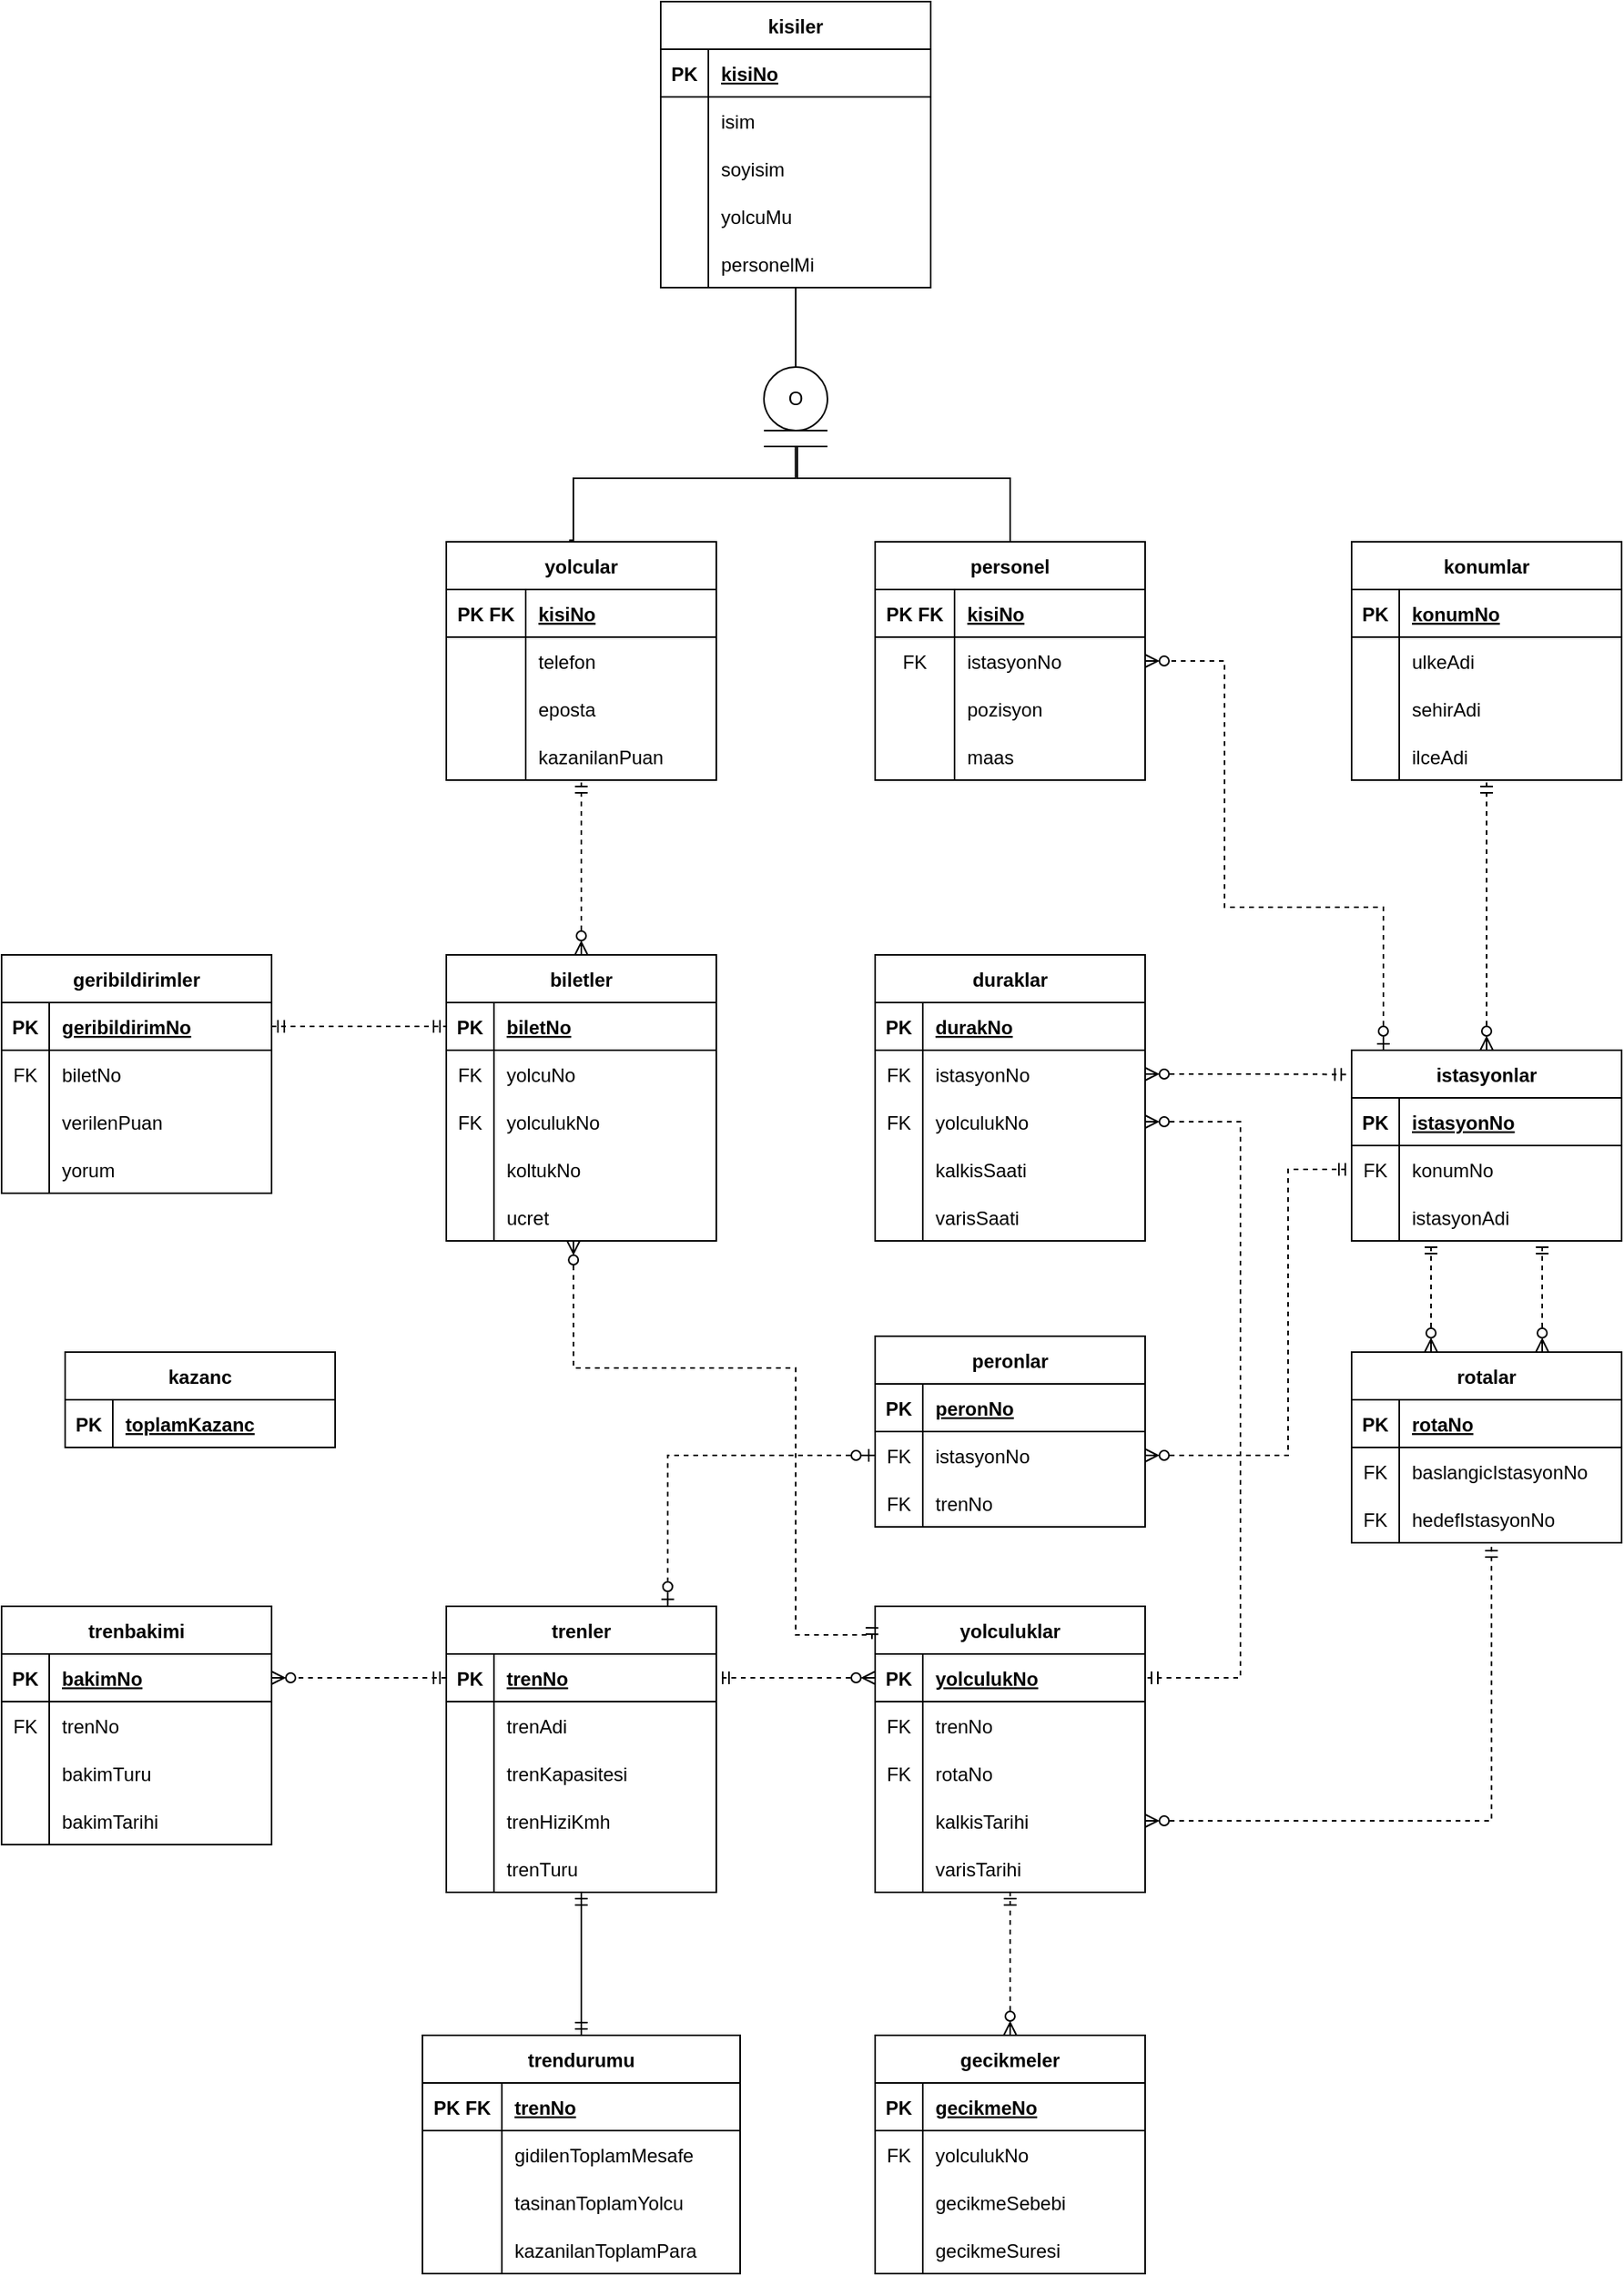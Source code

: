 <mxfile version="22.1.11" type="device">
  <diagram id="R2lEEEUBdFMjLlhIrx00" name="Page-1">
    <mxGraphModel dx="1434" dy="754" grid="1" gridSize="10" guides="1" tooltips="1" connect="1" arrows="1" fold="1" page="1" pageScale="1" pageWidth="850" pageHeight="1100" math="0" shadow="0" extFonts="Permanent Marker^https://fonts.googleapis.com/css?family=Permanent+Marker">
      <root>
        <mxCell id="0" />
        <mxCell id="1" parent="0" />
        <mxCell id="C-vyLk0tnHw3VtMMgP7b-23" value="peronlar" style="shape=table;startSize=30;container=1;collapsible=1;childLayout=tableLayout;fixedRows=1;rowLines=0;fontStyle=1;align=center;resizeLast=1;" parent="1" vertex="1">
          <mxGeometry x="580" y="870" width="170" height="120" as="geometry" />
        </mxCell>
        <mxCell id="C-vyLk0tnHw3VtMMgP7b-24" value="" style="shape=partialRectangle;collapsible=0;dropTarget=0;pointerEvents=0;fillColor=none;points=[[0,0.5],[1,0.5]];portConstraint=eastwest;top=0;left=0;right=0;bottom=1;" parent="C-vyLk0tnHw3VtMMgP7b-23" vertex="1">
          <mxGeometry y="30" width="170" height="30" as="geometry" />
        </mxCell>
        <mxCell id="C-vyLk0tnHw3VtMMgP7b-25" value="PK" style="shape=partialRectangle;overflow=hidden;connectable=0;fillColor=none;top=0;left=0;bottom=0;right=0;fontStyle=1;" parent="C-vyLk0tnHw3VtMMgP7b-24" vertex="1">
          <mxGeometry width="30" height="30" as="geometry">
            <mxRectangle width="30" height="30" as="alternateBounds" />
          </mxGeometry>
        </mxCell>
        <mxCell id="C-vyLk0tnHw3VtMMgP7b-26" value="peronNo" style="shape=partialRectangle;overflow=hidden;connectable=0;fillColor=none;top=0;left=0;bottom=0;right=0;align=left;spacingLeft=6;fontStyle=5;" parent="C-vyLk0tnHw3VtMMgP7b-24" vertex="1">
          <mxGeometry x="30" width="140" height="30" as="geometry">
            <mxRectangle width="140" height="30" as="alternateBounds" />
          </mxGeometry>
        </mxCell>
        <mxCell id="C-vyLk0tnHw3VtMMgP7b-27" value="" style="shape=partialRectangle;collapsible=0;dropTarget=0;pointerEvents=0;fillColor=none;points=[[0,0.5],[1,0.5]];portConstraint=eastwest;top=0;left=0;right=0;bottom=0;" parent="C-vyLk0tnHw3VtMMgP7b-23" vertex="1">
          <mxGeometry y="60" width="170" height="30" as="geometry" />
        </mxCell>
        <mxCell id="C-vyLk0tnHw3VtMMgP7b-28" value="FK" style="shape=partialRectangle;overflow=hidden;connectable=0;fillColor=none;top=0;left=0;bottom=0;right=0;" parent="C-vyLk0tnHw3VtMMgP7b-27" vertex="1">
          <mxGeometry width="30" height="30" as="geometry">
            <mxRectangle width="30" height="30" as="alternateBounds" />
          </mxGeometry>
        </mxCell>
        <mxCell id="C-vyLk0tnHw3VtMMgP7b-29" value="istasyonNo" style="shape=partialRectangle;overflow=hidden;connectable=0;fillColor=none;top=0;left=0;bottom=0;right=0;align=left;spacingLeft=6;" parent="C-vyLk0tnHw3VtMMgP7b-27" vertex="1">
          <mxGeometry x="30" width="140" height="30" as="geometry">
            <mxRectangle width="140" height="30" as="alternateBounds" />
          </mxGeometry>
        </mxCell>
        <mxCell id="ekUkKMSmNxQbrvniqRQe-1" value="" style="shape=partialRectangle;collapsible=0;dropTarget=0;pointerEvents=0;fillColor=none;points=[[0,0.5],[1,0.5]];portConstraint=eastwest;top=0;left=0;right=0;bottom=0;" parent="C-vyLk0tnHw3VtMMgP7b-23" vertex="1">
          <mxGeometry y="90" width="170" height="30" as="geometry" />
        </mxCell>
        <mxCell id="ekUkKMSmNxQbrvniqRQe-2" value="FK" style="shape=partialRectangle;overflow=hidden;connectable=0;fillColor=none;top=0;left=0;bottom=0;right=0;" parent="ekUkKMSmNxQbrvniqRQe-1" vertex="1">
          <mxGeometry width="30" height="30" as="geometry">
            <mxRectangle width="30" height="30" as="alternateBounds" />
          </mxGeometry>
        </mxCell>
        <mxCell id="ekUkKMSmNxQbrvniqRQe-3" value="trenNo" style="shape=partialRectangle;overflow=hidden;connectable=0;fillColor=none;top=0;left=0;bottom=0;right=0;align=left;spacingLeft=6;" parent="ekUkKMSmNxQbrvniqRQe-1" vertex="1">
          <mxGeometry x="30" width="140" height="30" as="geometry">
            <mxRectangle width="140" height="30" as="alternateBounds" />
          </mxGeometry>
        </mxCell>
        <mxCell id="ekUkKMSmNxQbrvniqRQe-319" style="edgeStyle=orthogonalEdgeStyle;rounded=0;orthogonalLoop=1;jettySize=auto;html=1;entryX=1;entryY=0.5;entryDx=0;entryDy=0;endArrow=ERzeroToMany;endFill=0;startArrow=ERzeroToOne;startFill=0;dashed=1;" parent="1" source="ekUkKMSmNxQbrvniqRQe-18" target="ekUkKMSmNxQbrvniqRQe-131" edge="1">
          <mxGeometry relative="1" as="geometry">
            <Array as="points">
              <mxPoint x="900" y="600" />
              <mxPoint x="800" y="600" />
              <mxPoint x="800" y="445" />
            </Array>
          </mxGeometry>
        </mxCell>
        <mxCell id="6KdpB6LwwOcY2LJDNO3--17" style="edgeStyle=orthogonalEdgeStyle;rounded=0;orthogonalLoop=1;jettySize=auto;html=1;entryX=0.5;entryY=1;entryDx=0;entryDy=0;dashed=1;endArrow=ERmandOne;endFill=0;startArrow=ERzeroToMany;startFill=0;" parent="1" source="ekUkKMSmNxQbrvniqRQe-18" target="6KdpB6LwwOcY2LJDNO3--1" edge="1">
          <mxGeometry relative="1" as="geometry" />
        </mxCell>
        <mxCell id="ekUkKMSmNxQbrvniqRQe-18" value="istasyonlar" style="shape=table;startSize=30;container=1;collapsible=1;childLayout=tableLayout;fixedRows=1;rowLines=0;fontStyle=1;align=center;resizeLast=1;" parent="1" vertex="1">
          <mxGeometry x="880" y="690" width="170" height="120" as="geometry" />
        </mxCell>
        <mxCell id="ekUkKMSmNxQbrvniqRQe-19" value="" style="shape=partialRectangle;collapsible=0;dropTarget=0;pointerEvents=0;fillColor=none;points=[[0,0.5],[1,0.5]];portConstraint=eastwest;top=0;left=0;right=0;bottom=1;" parent="ekUkKMSmNxQbrvniqRQe-18" vertex="1">
          <mxGeometry y="30" width="170" height="30" as="geometry" />
        </mxCell>
        <mxCell id="ekUkKMSmNxQbrvniqRQe-20" value="PK" style="shape=partialRectangle;overflow=hidden;connectable=0;fillColor=none;top=0;left=0;bottom=0;right=0;fontStyle=1;" parent="ekUkKMSmNxQbrvniqRQe-19" vertex="1">
          <mxGeometry width="30" height="30" as="geometry">
            <mxRectangle width="30" height="30" as="alternateBounds" />
          </mxGeometry>
        </mxCell>
        <mxCell id="ekUkKMSmNxQbrvniqRQe-21" value="istasyonNo" style="shape=partialRectangle;overflow=hidden;connectable=0;fillColor=none;top=0;left=0;bottom=0;right=0;align=left;spacingLeft=6;fontStyle=5;" parent="ekUkKMSmNxQbrvniqRQe-19" vertex="1">
          <mxGeometry x="30" width="140" height="30" as="geometry">
            <mxRectangle width="140" height="30" as="alternateBounds" />
          </mxGeometry>
        </mxCell>
        <mxCell id="ekUkKMSmNxQbrvniqRQe-22" value="" style="shape=partialRectangle;collapsible=0;dropTarget=0;pointerEvents=0;fillColor=none;points=[[0,0.5],[1,0.5]];portConstraint=eastwest;top=0;left=0;right=0;bottom=0;" parent="ekUkKMSmNxQbrvniqRQe-18" vertex="1">
          <mxGeometry y="60" width="170" height="30" as="geometry" />
        </mxCell>
        <mxCell id="ekUkKMSmNxQbrvniqRQe-23" value="FK" style="shape=partialRectangle;overflow=hidden;connectable=0;fillColor=none;top=0;left=0;bottom=0;right=0;" parent="ekUkKMSmNxQbrvniqRQe-22" vertex="1">
          <mxGeometry width="30" height="30" as="geometry">
            <mxRectangle width="30" height="30" as="alternateBounds" />
          </mxGeometry>
        </mxCell>
        <mxCell id="ekUkKMSmNxQbrvniqRQe-24" value="konumNo" style="shape=partialRectangle;overflow=hidden;connectable=0;fillColor=none;top=0;left=0;bottom=0;right=0;align=left;spacingLeft=6;" parent="ekUkKMSmNxQbrvniqRQe-22" vertex="1">
          <mxGeometry x="30" width="140" height="30" as="geometry">
            <mxRectangle width="140" height="30" as="alternateBounds" />
          </mxGeometry>
        </mxCell>
        <mxCell id="ekUkKMSmNxQbrvniqRQe-25" value="" style="shape=partialRectangle;collapsible=0;dropTarget=0;pointerEvents=0;fillColor=none;points=[[0,0.5],[1,0.5]];portConstraint=eastwest;top=0;left=0;right=0;bottom=0;" parent="ekUkKMSmNxQbrvniqRQe-18" vertex="1">
          <mxGeometry y="90" width="170" height="30" as="geometry" />
        </mxCell>
        <mxCell id="ekUkKMSmNxQbrvniqRQe-26" value="" style="shape=partialRectangle;overflow=hidden;connectable=0;fillColor=none;top=0;left=0;bottom=0;right=0;" parent="ekUkKMSmNxQbrvniqRQe-25" vertex="1">
          <mxGeometry width="30" height="30" as="geometry">
            <mxRectangle width="30" height="30" as="alternateBounds" />
          </mxGeometry>
        </mxCell>
        <mxCell id="ekUkKMSmNxQbrvniqRQe-27" value="istasyonAdi" style="shape=partialRectangle;overflow=hidden;connectable=0;fillColor=none;top=0;left=0;bottom=0;right=0;align=left;spacingLeft=6;" parent="ekUkKMSmNxQbrvniqRQe-25" vertex="1">
          <mxGeometry x="30" width="140" height="30" as="geometry">
            <mxRectangle width="140" height="30" as="alternateBounds" />
          </mxGeometry>
        </mxCell>
        <mxCell id="ekUkKMSmNxQbrvniqRQe-28" value="trenler" style="shape=table;startSize=30;container=1;collapsible=1;childLayout=tableLayout;fixedRows=1;rowLines=0;fontStyle=1;align=center;resizeLast=1;" parent="1" vertex="1">
          <mxGeometry x="310" y="1040" width="170" height="180" as="geometry" />
        </mxCell>
        <mxCell id="ekUkKMSmNxQbrvniqRQe-29" value="" style="shape=partialRectangle;collapsible=0;dropTarget=0;pointerEvents=0;fillColor=none;points=[[0,0.5],[1,0.5]];portConstraint=eastwest;top=0;left=0;right=0;bottom=1;" parent="ekUkKMSmNxQbrvniqRQe-28" vertex="1">
          <mxGeometry y="30" width="170" height="30" as="geometry" />
        </mxCell>
        <mxCell id="ekUkKMSmNxQbrvniqRQe-30" value="PK" style="shape=partialRectangle;overflow=hidden;connectable=0;fillColor=none;top=0;left=0;bottom=0;right=0;fontStyle=1;" parent="ekUkKMSmNxQbrvniqRQe-29" vertex="1">
          <mxGeometry width="30" height="30" as="geometry">
            <mxRectangle width="30" height="30" as="alternateBounds" />
          </mxGeometry>
        </mxCell>
        <mxCell id="ekUkKMSmNxQbrvniqRQe-31" value="trenNo" style="shape=partialRectangle;overflow=hidden;connectable=0;fillColor=none;top=0;left=0;bottom=0;right=0;align=left;spacingLeft=6;fontStyle=5;" parent="ekUkKMSmNxQbrvniqRQe-29" vertex="1">
          <mxGeometry x="30" width="140" height="30" as="geometry">
            <mxRectangle width="140" height="30" as="alternateBounds" />
          </mxGeometry>
        </mxCell>
        <mxCell id="ekUkKMSmNxQbrvniqRQe-32" value="" style="shape=partialRectangle;collapsible=0;dropTarget=0;pointerEvents=0;fillColor=none;points=[[0,0.5],[1,0.5]];portConstraint=eastwest;top=0;left=0;right=0;bottom=0;" parent="ekUkKMSmNxQbrvniqRQe-28" vertex="1">
          <mxGeometry y="60" width="170" height="30" as="geometry" />
        </mxCell>
        <mxCell id="ekUkKMSmNxQbrvniqRQe-33" value="" style="shape=partialRectangle;overflow=hidden;connectable=0;fillColor=none;top=0;left=0;bottom=0;right=0;" parent="ekUkKMSmNxQbrvniqRQe-32" vertex="1">
          <mxGeometry width="30" height="30" as="geometry">
            <mxRectangle width="30" height="30" as="alternateBounds" />
          </mxGeometry>
        </mxCell>
        <mxCell id="ekUkKMSmNxQbrvniqRQe-34" value="trenAdi" style="shape=partialRectangle;overflow=hidden;connectable=0;fillColor=none;top=0;left=0;bottom=0;right=0;align=left;spacingLeft=6;" parent="ekUkKMSmNxQbrvniqRQe-32" vertex="1">
          <mxGeometry x="30" width="140" height="30" as="geometry">
            <mxRectangle width="140" height="30" as="alternateBounds" />
          </mxGeometry>
        </mxCell>
        <mxCell id="ekUkKMSmNxQbrvniqRQe-35" value="" style="shape=partialRectangle;collapsible=0;dropTarget=0;pointerEvents=0;fillColor=none;points=[[0,0.5],[1,0.5]];portConstraint=eastwest;top=0;left=0;right=0;bottom=0;" parent="ekUkKMSmNxQbrvniqRQe-28" vertex="1">
          <mxGeometry y="90" width="170" height="30" as="geometry" />
        </mxCell>
        <mxCell id="ekUkKMSmNxQbrvniqRQe-36" value="" style="shape=partialRectangle;overflow=hidden;connectable=0;fillColor=none;top=0;left=0;bottom=0;right=0;" parent="ekUkKMSmNxQbrvniqRQe-35" vertex="1">
          <mxGeometry width="30" height="30" as="geometry">
            <mxRectangle width="30" height="30" as="alternateBounds" />
          </mxGeometry>
        </mxCell>
        <mxCell id="ekUkKMSmNxQbrvniqRQe-37" value="trenKapasitesi" style="shape=partialRectangle;overflow=hidden;connectable=0;fillColor=none;top=0;left=0;bottom=0;right=0;align=left;spacingLeft=6;" parent="ekUkKMSmNxQbrvniqRQe-35" vertex="1">
          <mxGeometry x="30" width="140" height="30" as="geometry">
            <mxRectangle width="140" height="30" as="alternateBounds" />
          </mxGeometry>
        </mxCell>
        <mxCell id="ekUkKMSmNxQbrvniqRQe-48" value="" style="shape=partialRectangle;collapsible=0;dropTarget=0;pointerEvents=0;fillColor=none;points=[[0,0.5],[1,0.5]];portConstraint=eastwest;top=0;left=0;right=0;bottom=0;" parent="ekUkKMSmNxQbrvniqRQe-28" vertex="1">
          <mxGeometry y="120" width="170" height="30" as="geometry" />
        </mxCell>
        <mxCell id="ekUkKMSmNxQbrvniqRQe-49" value="" style="shape=partialRectangle;overflow=hidden;connectable=0;fillColor=none;top=0;left=0;bottom=0;right=0;" parent="ekUkKMSmNxQbrvniqRQe-48" vertex="1">
          <mxGeometry width="30" height="30" as="geometry">
            <mxRectangle width="30" height="30" as="alternateBounds" />
          </mxGeometry>
        </mxCell>
        <mxCell id="ekUkKMSmNxQbrvniqRQe-50" value="trenHiziKmh" style="shape=partialRectangle;overflow=hidden;connectable=0;fillColor=none;top=0;left=0;bottom=0;right=0;align=left;spacingLeft=6;" parent="ekUkKMSmNxQbrvniqRQe-48" vertex="1">
          <mxGeometry x="30" width="140" height="30" as="geometry">
            <mxRectangle width="140" height="30" as="alternateBounds" />
          </mxGeometry>
        </mxCell>
        <mxCell id="ekUkKMSmNxQbrvniqRQe-51" value="" style="shape=partialRectangle;collapsible=0;dropTarget=0;pointerEvents=0;fillColor=none;points=[[0,0.5],[1,0.5]];portConstraint=eastwest;top=0;left=0;right=0;bottom=0;" parent="ekUkKMSmNxQbrvniqRQe-28" vertex="1">
          <mxGeometry y="150" width="170" height="30" as="geometry" />
        </mxCell>
        <mxCell id="ekUkKMSmNxQbrvniqRQe-52" value="" style="shape=partialRectangle;overflow=hidden;connectable=0;fillColor=none;top=0;left=0;bottom=0;right=0;" parent="ekUkKMSmNxQbrvniqRQe-51" vertex="1">
          <mxGeometry width="30" height="30" as="geometry">
            <mxRectangle width="30" height="30" as="alternateBounds" />
          </mxGeometry>
        </mxCell>
        <mxCell id="ekUkKMSmNxQbrvniqRQe-53" value="trenTuru" style="shape=partialRectangle;overflow=hidden;connectable=0;fillColor=none;top=0;left=0;bottom=0;right=0;align=left;spacingLeft=6;" parent="ekUkKMSmNxQbrvniqRQe-51" vertex="1">
          <mxGeometry x="30" width="140" height="30" as="geometry">
            <mxRectangle width="140" height="30" as="alternateBounds" />
          </mxGeometry>
        </mxCell>
        <mxCell id="ekUkKMSmNxQbrvniqRQe-54" value="rotalar" style="shape=table;startSize=30;container=1;collapsible=1;childLayout=tableLayout;fixedRows=1;rowLines=0;fontStyle=1;align=center;resizeLast=1;" parent="1" vertex="1">
          <mxGeometry x="880" y="880" width="170" height="120" as="geometry" />
        </mxCell>
        <mxCell id="ekUkKMSmNxQbrvniqRQe-55" value="" style="shape=partialRectangle;collapsible=0;dropTarget=0;pointerEvents=0;fillColor=none;points=[[0,0.5],[1,0.5]];portConstraint=eastwest;top=0;left=0;right=0;bottom=1;" parent="ekUkKMSmNxQbrvniqRQe-54" vertex="1">
          <mxGeometry y="30" width="170" height="30" as="geometry" />
        </mxCell>
        <mxCell id="ekUkKMSmNxQbrvniqRQe-56" value="PK" style="shape=partialRectangle;overflow=hidden;connectable=0;fillColor=none;top=0;left=0;bottom=0;right=0;fontStyle=1;" parent="ekUkKMSmNxQbrvniqRQe-55" vertex="1">
          <mxGeometry width="30" height="30" as="geometry">
            <mxRectangle width="30" height="30" as="alternateBounds" />
          </mxGeometry>
        </mxCell>
        <mxCell id="ekUkKMSmNxQbrvniqRQe-57" value="rotaNo" style="shape=partialRectangle;overflow=hidden;connectable=0;fillColor=none;top=0;left=0;bottom=0;right=0;align=left;spacingLeft=6;fontStyle=5;" parent="ekUkKMSmNxQbrvniqRQe-55" vertex="1">
          <mxGeometry x="30" width="140" height="30" as="geometry">
            <mxRectangle width="140" height="30" as="alternateBounds" />
          </mxGeometry>
        </mxCell>
        <mxCell id="ekUkKMSmNxQbrvniqRQe-61" value="" style="shape=partialRectangle;collapsible=0;dropTarget=0;pointerEvents=0;fillColor=none;points=[[0,0.5],[1,0.5]];portConstraint=eastwest;top=0;left=0;right=0;bottom=0;" parent="ekUkKMSmNxQbrvniqRQe-54" vertex="1">
          <mxGeometry y="60" width="170" height="30" as="geometry" />
        </mxCell>
        <mxCell id="ekUkKMSmNxQbrvniqRQe-62" value="FK" style="shape=partialRectangle;overflow=hidden;connectable=0;fillColor=none;top=0;left=0;bottom=0;right=0;" parent="ekUkKMSmNxQbrvniqRQe-61" vertex="1">
          <mxGeometry width="30" height="30" as="geometry">
            <mxRectangle width="30" height="30" as="alternateBounds" />
          </mxGeometry>
        </mxCell>
        <mxCell id="ekUkKMSmNxQbrvniqRQe-63" value="baslangicIstasyonNo" style="shape=partialRectangle;overflow=hidden;connectable=0;fillColor=none;top=0;left=0;bottom=0;right=0;align=left;spacingLeft=6;" parent="ekUkKMSmNxQbrvniqRQe-61" vertex="1">
          <mxGeometry x="30" width="140" height="30" as="geometry">
            <mxRectangle width="140" height="30" as="alternateBounds" />
          </mxGeometry>
        </mxCell>
        <mxCell id="ekUkKMSmNxQbrvniqRQe-64" value="" style="shape=partialRectangle;collapsible=0;dropTarget=0;pointerEvents=0;fillColor=none;points=[[0,0.5],[1,0.5]];portConstraint=eastwest;top=0;left=0;right=0;bottom=0;" parent="ekUkKMSmNxQbrvniqRQe-54" vertex="1">
          <mxGeometry y="90" width="170" height="30" as="geometry" />
        </mxCell>
        <mxCell id="ekUkKMSmNxQbrvniqRQe-65" value="FK" style="shape=partialRectangle;overflow=hidden;connectable=0;fillColor=none;top=0;left=0;bottom=0;right=0;" parent="ekUkKMSmNxQbrvniqRQe-64" vertex="1">
          <mxGeometry width="30" height="30" as="geometry">
            <mxRectangle width="30" height="30" as="alternateBounds" />
          </mxGeometry>
        </mxCell>
        <mxCell id="ekUkKMSmNxQbrvniqRQe-66" value="hedefIstasyonNo" style="shape=partialRectangle;overflow=hidden;connectable=0;fillColor=none;top=0;left=0;bottom=0;right=0;align=left;spacingLeft=6;" parent="ekUkKMSmNxQbrvniqRQe-64" vertex="1">
          <mxGeometry x="30" width="140" height="30" as="geometry">
            <mxRectangle width="140" height="30" as="alternateBounds" />
          </mxGeometry>
        </mxCell>
        <mxCell id="ekUkKMSmNxQbrvniqRQe-73" value="duraklar" style="shape=table;startSize=30;container=1;collapsible=1;childLayout=tableLayout;fixedRows=1;rowLines=0;fontStyle=1;align=center;resizeLast=1;" parent="1" vertex="1">
          <mxGeometry x="580" y="630" width="170" height="180" as="geometry" />
        </mxCell>
        <mxCell id="ekUkKMSmNxQbrvniqRQe-74" value="" style="shape=partialRectangle;collapsible=0;dropTarget=0;pointerEvents=0;fillColor=none;points=[[0,0.5],[1,0.5]];portConstraint=eastwest;top=0;left=0;right=0;bottom=1;" parent="ekUkKMSmNxQbrvniqRQe-73" vertex="1">
          <mxGeometry y="30" width="170" height="30" as="geometry" />
        </mxCell>
        <mxCell id="ekUkKMSmNxQbrvniqRQe-75" value="PK" style="shape=partialRectangle;overflow=hidden;connectable=0;fillColor=none;top=0;left=0;bottom=0;right=0;fontStyle=1;" parent="ekUkKMSmNxQbrvniqRQe-74" vertex="1">
          <mxGeometry width="30" height="30" as="geometry">
            <mxRectangle width="30" height="30" as="alternateBounds" />
          </mxGeometry>
        </mxCell>
        <mxCell id="ekUkKMSmNxQbrvniqRQe-76" value="durakNo" style="shape=partialRectangle;overflow=hidden;connectable=0;fillColor=none;top=0;left=0;bottom=0;right=0;align=left;spacingLeft=6;fontStyle=5;" parent="ekUkKMSmNxQbrvniqRQe-74" vertex="1">
          <mxGeometry x="30" width="140" height="30" as="geometry">
            <mxRectangle width="140" height="30" as="alternateBounds" />
          </mxGeometry>
        </mxCell>
        <mxCell id="ekUkKMSmNxQbrvniqRQe-77" value="" style="shape=partialRectangle;collapsible=0;dropTarget=0;pointerEvents=0;fillColor=none;points=[[0,0.5],[1,0.5]];portConstraint=eastwest;top=0;left=0;right=0;bottom=0;" parent="ekUkKMSmNxQbrvniqRQe-73" vertex="1">
          <mxGeometry y="60" width="170" height="30" as="geometry" />
        </mxCell>
        <mxCell id="ekUkKMSmNxQbrvniqRQe-78" value="FK" style="shape=partialRectangle;overflow=hidden;connectable=0;fillColor=none;top=0;left=0;bottom=0;right=0;" parent="ekUkKMSmNxQbrvniqRQe-77" vertex="1">
          <mxGeometry width="30" height="30" as="geometry">
            <mxRectangle width="30" height="30" as="alternateBounds" />
          </mxGeometry>
        </mxCell>
        <mxCell id="ekUkKMSmNxQbrvniqRQe-79" value="istasyonNo" style="shape=partialRectangle;overflow=hidden;connectable=0;fillColor=none;top=0;left=0;bottom=0;right=0;align=left;spacingLeft=6;" parent="ekUkKMSmNxQbrvniqRQe-77" vertex="1">
          <mxGeometry x="30" width="140" height="30" as="geometry">
            <mxRectangle width="140" height="30" as="alternateBounds" />
          </mxGeometry>
        </mxCell>
        <mxCell id="ekUkKMSmNxQbrvniqRQe-80" value="" style="shape=partialRectangle;collapsible=0;dropTarget=0;pointerEvents=0;fillColor=none;points=[[0,0.5],[1,0.5]];portConstraint=eastwest;top=0;left=0;right=0;bottom=0;" parent="ekUkKMSmNxQbrvniqRQe-73" vertex="1">
          <mxGeometry y="90" width="170" height="30" as="geometry" />
        </mxCell>
        <mxCell id="ekUkKMSmNxQbrvniqRQe-81" value="FK" style="shape=partialRectangle;overflow=hidden;connectable=0;fillColor=none;top=0;left=0;bottom=0;right=0;" parent="ekUkKMSmNxQbrvniqRQe-80" vertex="1">
          <mxGeometry width="30" height="30" as="geometry">
            <mxRectangle width="30" height="30" as="alternateBounds" />
          </mxGeometry>
        </mxCell>
        <mxCell id="ekUkKMSmNxQbrvniqRQe-82" value="yolculukNo" style="shape=partialRectangle;overflow=hidden;connectable=0;fillColor=none;top=0;left=0;bottom=0;right=0;align=left;spacingLeft=6;" parent="ekUkKMSmNxQbrvniqRQe-80" vertex="1">
          <mxGeometry x="30" width="140" height="30" as="geometry">
            <mxRectangle width="140" height="30" as="alternateBounds" />
          </mxGeometry>
        </mxCell>
        <mxCell id="ekUkKMSmNxQbrvniqRQe-86" value="" style="shape=partialRectangle;collapsible=0;dropTarget=0;pointerEvents=0;fillColor=none;points=[[0,0.5],[1,0.5]];portConstraint=eastwest;top=0;left=0;right=0;bottom=0;" parent="ekUkKMSmNxQbrvniqRQe-73" vertex="1">
          <mxGeometry y="120" width="170" height="30" as="geometry" />
        </mxCell>
        <mxCell id="ekUkKMSmNxQbrvniqRQe-87" value="" style="shape=partialRectangle;overflow=hidden;connectable=0;fillColor=none;top=0;left=0;bottom=0;right=0;" parent="ekUkKMSmNxQbrvniqRQe-86" vertex="1">
          <mxGeometry width="30" height="30" as="geometry">
            <mxRectangle width="30" height="30" as="alternateBounds" />
          </mxGeometry>
        </mxCell>
        <mxCell id="ekUkKMSmNxQbrvniqRQe-88" value="kalkisSaati" style="shape=partialRectangle;overflow=hidden;connectable=0;fillColor=none;top=0;left=0;bottom=0;right=0;align=left;spacingLeft=6;" parent="ekUkKMSmNxQbrvniqRQe-86" vertex="1">
          <mxGeometry x="30" width="140" height="30" as="geometry">
            <mxRectangle width="140" height="30" as="alternateBounds" />
          </mxGeometry>
        </mxCell>
        <mxCell id="ekUkKMSmNxQbrvniqRQe-89" value="" style="shape=partialRectangle;collapsible=0;dropTarget=0;pointerEvents=0;fillColor=none;points=[[0,0.5],[1,0.5]];portConstraint=eastwest;top=0;left=0;right=0;bottom=0;" parent="ekUkKMSmNxQbrvniqRQe-73" vertex="1">
          <mxGeometry y="150" width="170" height="30" as="geometry" />
        </mxCell>
        <mxCell id="ekUkKMSmNxQbrvniqRQe-90" value="" style="shape=partialRectangle;overflow=hidden;connectable=0;fillColor=none;top=0;left=0;bottom=0;right=0;" parent="ekUkKMSmNxQbrvniqRQe-89" vertex="1">
          <mxGeometry width="30" height="30" as="geometry">
            <mxRectangle width="30" height="30" as="alternateBounds" />
          </mxGeometry>
        </mxCell>
        <mxCell id="ekUkKMSmNxQbrvniqRQe-91" value="varisSaati" style="shape=partialRectangle;overflow=hidden;connectable=0;fillColor=none;top=0;left=0;bottom=0;right=0;align=left;spacingLeft=6;" parent="ekUkKMSmNxQbrvniqRQe-89" vertex="1">
          <mxGeometry x="30" width="140" height="30" as="geometry">
            <mxRectangle width="140" height="30" as="alternateBounds" />
          </mxGeometry>
        </mxCell>
        <mxCell id="ekUkKMSmNxQbrvniqRQe-92" value="kisiler" style="shape=table;startSize=30;container=1;collapsible=1;childLayout=tableLayout;fixedRows=1;rowLines=0;fontStyle=1;align=center;resizeLast=1;" parent="1" vertex="1">
          <mxGeometry x="445" y="30" width="170" height="180" as="geometry" />
        </mxCell>
        <mxCell id="ekUkKMSmNxQbrvniqRQe-93" value="" style="shape=partialRectangle;collapsible=0;dropTarget=0;pointerEvents=0;fillColor=none;points=[[0,0.5],[1,0.5]];portConstraint=eastwest;top=0;left=0;right=0;bottom=1;" parent="ekUkKMSmNxQbrvniqRQe-92" vertex="1">
          <mxGeometry y="30" width="170" height="30" as="geometry" />
        </mxCell>
        <mxCell id="ekUkKMSmNxQbrvniqRQe-94" value="PK" style="shape=partialRectangle;overflow=hidden;connectable=0;fillColor=none;top=0;left=0;bottom=0;right=0;fontStyle=1;" parent="ekUkKMSmNxQbrvniqRQe-93" vertex="1">
          <mxGeometry width="30" height="30" as="geometry">
            <mxRectangle width="30" height="30" as="alternateBounds" />
          </mxGeometry>
        </mxCell>
        <mxCell id="ekUkKMSmNxQbrvniqRQe-95" value="kisiNo" style="shape=partialRectangle;overflow=hidden;connectable=0;fillColor=none;top=0;left=0;bottom=0;right=0;align=left;spacingLeft=6;fontStyle=5;" parent="ekUkKMSmNxQbrvniqRQe-93" vertex="1">
          <mxGeometry x="30" width="140" height="30" as="geometry">
            <mxRectangle width="140" height="30" as="alternateBounds" />
          </mxGeometry>
        </mxCell>
        <mxCell id="ekUkKMSmNxQbrvniqRQe-96" value="" style="shape=partialRectangle;collapsible=0;dropTarget=0;pointerEvents=0;fillColor=none;points=[[0,0.5],[1,0.5]];portConstraint=eastwest;top=0;left=0;right=0;bottom=0;" parent="ekUkKMSmNxQbrvniqRQe-92" vertex="1">
          <mxGeometry y="60" width="170" height="30" as="geometry" />
        </mxCell>
        <mxCell id="ekUkKMSmNxQbrvniqRQe-97" value="" style="shape=partialRectangle;overflow=hidden;connectable=0;fillColor=none;top=0;left=0;bottom=0;right=0;" parent="ekUkKMSmNxQbrvniqRQe-96" vertex="1">
          <mxGeometry width="30" height="30" as="geometry">
            <mxRectangle width="30" height="30" as="alternateBounds" />
          </mxGeometry>
        </mxCell>
        <mxCell id="ekUkKMSmNxQbrvniqRQe-98" value="isim" style="shape=partialRectangle;overflow=hidden;connectable=0;fillColor=none;top=0;left=0;bottom=0;right=0;align=left;spacingLeft=6;" parent="ekUkKMSmNxQbrvniqRQe-96" vertex="1">
          <mxGeometry x="30" width="140" height="30" as="geometry">
            <mxRectangle width="140" height="30" as="alternateBounds" />
          </mxGeometry>
        </mxCell>
        <mxCell id="ekUkKMSmNxQbrvniqRQe-99" value="" style="shape=partialRectangle;collapsible=0;dropTarget=0;pointerEvents=0;fillColor=none;points=[[0,0.5],[1,0.5]];portConstraint=eastwest;top=0;left=0;right=0;bottom=0;" parent="ekUkKMSmNxQbrvniqRQe-92" vertex="1">
          <mxGeometry y="90" width="170" height="30" as="geometry" />
        </mxCell>
        <mxCell id="ekUkKMSmNxQbrvniqRQe-100" value="" style="shape=partialRectangle;overflow=hidden;connectable=0;fillColor=none;top=0;left=0;bottom=0;right=0;" parent="ekUkKMSmNxQbrvniqRQe-99" vertex="1">
          <mxGeometry width="30" height="30" as="geometry">
            <mxRectangle width="30" height="30" as="alternateBounds" />
          </mxGeometry>
        </mxCell>
        <mxCell id="ekUkKMSmNxQbrvniqRQe-101" value="soyisim" style="shape=partialRectangle;overflow=hidden;connectable=0;fillColor=none;top=0;left=0;bottom=0;right=0;align=left;spacingLeft=6;" parent="ekUkKMSmNxQbrvniqRQe-99" vertex="1">
          <mxGeometry x="30" width="140" height="30" as="geometry">
            <mxRectangle width="140" height="30" as="alternateBounds" />
          </mxGeometry>
        </mxCell>
        <mxCell id="ekUkKMSmNxQbrvniqRQe-102" value="" style="shape=partialRectangle;collapsible=0;dropTarget=0;pointerEvents=0;fillColor=none;points=[[0,0.5],[1,0.5]];portConstraint=eastwest;top=0;left=0;right=0;bottom=0;" parent="ekUkKMSmNxQbrvniqRQe-92" vertex="1">
          <mxGeometry y="120" width="170" height="30" as="geometry" />
        </mxCell>
        <mxCell id="ekUkKMSmNxQbrvniqRQe-103" value="" style="shape=partialRectangle;overflow=hidden;connectable=0;fillColor=none;top=0;left=0;bottom=0;right=0;" parent="ekUkKMSmNxQbrvniqRQe-102" vertex="1">
          <mxGeometry width="30" height="30" as="geometry">
            <mxRectangle width="30" height="30" as="alternateBounds" />
          </mxGeometry>
        </mxCell>
        <mxCell id="ekUkKMSmNxQbrvniqRQe-104" value="yolcuMu" style="shape=partialRectangle;overflow=hidden;connectable=0;fillColor=none;top=0;left=0;bottom=0;right=0;align=left;spacingLeft=6;" parent="ekUkKMSmNxQbrvniqRQe-102" vertex="1">
          <mxGeometry x="30" width="140" height="30" as="geometry">
            <mxRectangle width="140" height="30" as="alternateBounds" />
          </mxGeometry>
        </mxCell>
        <mxCell id="ekUkKMSmNxQbrvniqRQe-105" value="" style="shape=partialRectangle;collapsible=0;dropTarget=0;pointerEvents=0;fillColor=none;points=[[0,0.5],[1,0.5]];portConstraint=eastwest;top=0;left=0;right=0;bottom=0;" parent="ekUkKMSmNxQbrvniqRQe-92" vertex="1">
          <mxGeometry y="150" width="170" height="30" as="geometry" />
        </mxCell>
        <mxCell id="ekUkKMSmNxQbrvniqRQe-106" value="" style="shape=partialRectangle;overflow=hidden;connectable=0;fillColor=none;top=0;left=0;bottom=0;right=0;" parent="ekUkKMSmNxQbrvniqRQe-105" vertex="1">
          <mxGeometry width="30" height="30" as="geometry">
            <mxRectangle width="30" height="30" as="alternateBounds" />
          </mxGeometry>
        </mxCell>
        <mxCell id="ekUkKMSmNxQbrvniqRQe-107" value="personelMi" style="shape=partialRectangle;overflow=hidden;connectable=0;fillColor=none;top=0;left=0;bottom=0;right=0;align=left;spacingLeft=6;" parent="ekUkKMSmNxQbrvniqRQe-105" vertex="1">
          <mxGeometry x="30" width="140" height="30" as="geometry">
            <mxRectangle width="140" height="30" as="alternateBounds" />
          </mxGeometry>
        </mxCell>
        <mxCell id="ekUkKMSmNxQbrvniqRQe-108" value="yolcular" style="shape=table;startSize=30;container=1;collapsible=1;childLayout=tableLayout;fixedRows=1;rowLines=0;fontStyle=1;align=center;resizeLast=1;" parent="1" vertex="1">
          <mxGeometry x="310" y="370" width="170" height="150" as="geometry" />
        </mxCell>
        <mxCell id="ekUkKMSmNxQbrvniqRQe-109" value="" style="shape=partialRectangle;collapsible=0;dropTarget=0;pointerEvents=0;fillColor=none;points=[[0,0.5],[1,0.5]];portConstraint=eastwest;top=0;left=0;right=0;bottom=1;" parent="ekUkKMSmNxQbrvniqRQe-108" vertex="1">
          <mxGeometry y="30" width="170" height="30" as="geometry" />
        </mxCell>
        <mxCell id="ekUkKMSmNxQbrvniqRQe-110" value="PK FK" style="shape=partialRectangle;overflow=hidden;connectable=0;fillColor=none;top=0;left=0;bottom=0;right=0;fontStyle=1;" parent="ekUkKMSmNxQbrvniqRQe-109" vertex="1">
          <mxGeometry width="50" height="30" as="geometry">
            <mxRectangle width="50" height="30" as="alternateBounds" />
          </mxGeometry>
        </mxCell>
        <mxCell id="ekUkKMSmNxQbrvniqRQe-111" value="kisiNo" style="shape=partialRectangle;overflow=hidden;connectable=0;fillColor=none;top=0;left=0;bottom=0;right=0;align=left;spacingLeft=6;fontStyle=5;" parent="ekUkKMSmNxQbrvniqRQe-109" vertex="1">
          <mxGeometry x="50" width="120" height="30" as="geometry">
            <mxRectangle width="120" height="30" as="alternateBounds" />
          </mxGeometry>
        </mxCell>
        <mxCell id="ekUkKMSmNxQbrvniqRQe-112" value="" style="shape=partialRectangle;collapsible=0;dropTarget=0;pointerEvents=0;fillColor=none;points=[[0,0.5],[1,0.5]];portConstraint=eastwest;top=0;left=0;right=0;bottom=0;" parent="ekUkKMSmNxQbrvniqRQe-108" vertex="1">
          <mxGeometry y="60" width="170" height="30" as="geometry" />
        </mxCell>
        <mxCell id="ekUkKMSmNxQbrvniqRQe-113" value="" style="shape=partialRectangle;overflow=hidden;connectable=0;fillColor=none;top=0;left=0;bottom=0;right=0;" parent="ekUkKMSmNxQbrvniqRQe-112" vertex="1">
          <mxGeometry width="50" height="30" as="geometry">
            <mxRectangle width="50" height="30" as="alternateBounds" />
          </mxGeometry>
        </mxCell>
        <mxCell id="ekUkKMSmNxQbrvniqRQe-114" value="telefon" style="shape=partialRectangle;overflow=hidden;connectable=0;fillColor=none;top=0;left=0;bottom=0;right=0;align=left;spacingLeft=6;" parent="ekUkKMSmNxQbrvniqRQe-112" vertex="1">
          <mxGeometry x="50" width="120" height="30" as="geometry">
            <mxRectangle width="120" height="30" as="alternateBounds" />
          </mxGeometry>
        </mxCell>
        <mxCell id="ekUkKMSmNxQbrvniqRQe-115" value="" style="shape=partialRectangle;collapsible=0;dropTarget=0;pointerEvents=0;fillColor=none;points=[[0,0.5],[1,0.5]];portConstraint=eastwest;top=0;left=0;right=0;bottom=0;" parent="ekUkKMSmNxQbrvniqRQe-108" vertex="1">
          <mxGeometry y="90" width="170" height="30" as="geometry" />
        </mxCell>
        <mxCell id="ekUkKMSmNxQbrvniqRQe-116" value="" style="shape=partialRectangle;overflow=hidden;connectable=0;fillColor=none;top=0;left=0;bottom=0;right=0;" parent="ekUkKMSmNxQbrvniqRQe-115" vertex="1">
          <mxGeometry width="50" height="30" as="geometry">
            <mxRectangle width="50" height="30" as="alternateBounds" />
          </mxGeometry>
        </mxCell>
        <mxCell id="ekUkKMSmNxQbrvniqRQe-117" value="eposta" style="shape=partialRectangle;overflow=hidden;connectable=0;fillColor=none;top=0;left=0;bottom=0;right=0;align=left;spacingLeft=6;" parent="ekUkKMSmNxQbrvniqRQe-115" vertex="1">
          <mxGeometry x="50" width="120" height="30" as="geometry">
            <mxRectangle width="120" height="30" as="alternateBounds" />
          </mxGeometry>
        </mxCell>
        <mxCell id="ekUkKMSmNxQbrvniqRQe-124" value="" style="shape=partialRectangle;collapsible=0;dropTarget=0;pointerEvents=0;fillColor=none;points=[[0,0.5],[1,0.5]];portConstraint=eastwest;top=0;left=0;right=0;bottom=0;" parent="ekUkKMSmNxQbrvniqRQe-108" vertex="1">
          <mxGeometry y="120" width="170" height="30" as="geometry" />
        </mxCell>
        <mxCell id="ekUkKMSmNxQbrvniqRQe-125" value="" style="shape=partialRectangle;overflow=hidden;connectable=0;fillColor=none;top=0;left=0;bottom=0;right=0;" parent="ekUkKMSmNxQbrvniqRQe-124" vertex="1">
          <mxGeometry width="50" height="30" as="geometry">
            <mxRectangle width="50" height="30" as="alternateBounds" />
          </mxGeometry>
        </mxCell>
        <mxCell id="ekUkKMSmNxQbrvniqRQe-126" value="kazanilanPuan" style="shape=partialRectangle;overflow=hidden;connectable=0;fillColor=none;top=0;left=0;bottom=0;right=0;align=left;spacingLeft=6;" parent="ekUkKMSmNxQbrvniqRQe-124" vertex="1">
          <mxGeometry x="50" width="120" height="30" as="geometry">
            <mxRectangle width="120" height="30" as="alternateBounds" />
          </mxGeometry>
        </mxCell>
        <mxCell id="ekUkKMSmNxQbrvniqRQe-313" style="edgeStyle=orthogonalEdgeStyle;rounded=0;orthogonalLoop=1;jettySize=auto;html=1;endArrow=none;endFill=0;" parent="1" source="ekUkKMSmNxQbrvniqRQe-127" edge="1">
          <mxGeometry relative="1" as="geometry">
            <mxPoint x="530" y="310" as="targetPoint" />
            <Array as="points">
              <mxPoint x="665" y="330" />
              <mxPoint x="531" y="330" />
              <mxPoint x="531" y="310" />
            </Array>
          </mxGeometry>
        </mxCell>
        <mxCell id="ekUkKMSmNxQbrvniqRQe-127" value="personel" style="shape=table;startSize=30;container=1;collapsible=1;childLayout=tableLayout;fixedRows=1;rowLines=0;fontStyle=1;align=center;resizeLast=1;" parent="1" vertex="1">
          <mxGeometry x="580" y="370" width="170" height="150" as="geometry" />
        </mxCell>
        <mxCell id="ekUkKMSmNxQbrvniqRQe-128" value="" style="shape=partialRectangle;collapsible=0;dropTarget=0;pointerEvents=0;fillColor=none;points=[[0,0.5],[1,0.5]];portConstraint=eastwest;top=0;left=0;right=0;bottom=1;" parent="ekUkKMSmNxQbrvniqRQe-127" vertex="1">
          <mxGeometry y="30" width="170" height="30" as="geometry" />
        </mxCell>
        <mxCell id="ekUkKMSmNxQbrvniqRQe-129" value="PK FK" style="shape=partialRectangle;overflow=hidden;connectable=0;fillColor=none;top=0;left=0;bottom=0;right=0;fontStyle=1;" parent="ekUkKMSmNxQbrvniqRQe-128" vertex="1">
          <mxGeometry width="50" height="30" as="geometry">
            <mxRectangle width="50" height="30" as="alternateBounds" />
          </mxGeometry>
        </mxCell>
        <mxCell id="ekUkKMSmNxQbrvniqRQe-130" value="kisiNo" style="shape=partialRectangle;overflow=hidden;connectable=0;fillColor=none;top=0;left=0;bottom=0;right=0;align=left;spacingLeft=6;fontStyle=5;" parent="ekUkKMSmNxQbrvniqRQe-128" vertex="1">
          <mxGeometry x="50" width="120" height="30" as="geometry">
            <mxRectangle width="120" height="30" as="alternateBounds" />
          </mxGeometry>
        </mxCell>
        <mxCell id="ekUkKMSmNxQbrvniqRQe-131" value="" style="shape=partialRectangle;collapsible=0;dropTarget=0;pointerEvents=0;fillColor=none;points=[[0,0.5],[1,0.5]];portConstraint=eastwest;top=0;left=0;right=0;bottom=0;" parent="ekUkKMSmNxQbrvniqRQe-127" vertex="1">
          <mxGeometry y="60" width="170" height="30" as="geometry" />
        </mxCell>
        <mxCell id="ekUkKMSmNxQbrvniqRQe-132" value="FK" style="shape=partialRectangle;overflow=hidden;connectable=0;fillColor=none;top=0;left=0;bottom=0;right=0;" parent="ekUkKMSmNxQbrvniqRQe-131" vertex="1">
          <mxGeometry width="50" height="30" as="geometry">
            <mxRectangle width="50" height="30" as="alternateBounds" />
          </mxGeometry>
        </mxCell>
        <mxCell id="ekUkKMSmNxQbrvniqRQe-133" value="istasyonNo" style="shape=partialRectangle;overflow=hidden;connectable=0;fillColor=none;top=0;left=0;bottom=0;right=0;align=left;spacingLeft=6;" parent="ekUkKMSmNxQbrvniqRQe-131" vertex="1">
          <mxGeometry x="50" width="120" height="30" as="geometry">
            <mxRectangle width="120" height="30" as="alternateBounds" />
          </mxGeometry>
        </mxCell>
        <mxCell id="ekUkKMSmNxQbrvniqRQe-134" value="" style="shape=partialRectangle;collapsible=0;dropTarget=0;pointerEvents=0;fillColor=none;points=[[0,0.5],[1,0.5]];portConstraint=eastwest;top=0;left=0;right=0;bottom=0;" parent="ekUkKMSmNxQbrvniqRQe-127" vertex="1">
          <mxGeometry y="90" width="170" height="30" as="geometry" />
        </mxCell>
        <mxCell id="ekUkKMSmNxQbrvniqRQe-135" value="" style="shape=partialRectangle;overflow=hidden;connectable=0;fillColor=none;top=0;left=0;bottom=0;right=0;" parent="ekUkKMSmNxQbrvniqRQe-134" vertex="1">
          <mxGeometry width="50" height="30" as="geometry">
            <mxRectangle width="50" height="30" as="alternateBounds" />
          </mxGeometry>
        </mxCell>
        <mxCell id="ekUkKMSmNxQbrvniqRQe-136" value="pozisyon" style="shape=partialRectangle;overflow=hidden;connectable=0;fillColor=none;top=0;left=0;bottom=0;right=0;align=left;spacingLeft=6;" parent="ekUkKMSmNxQbrvniqRQe-134" vertex="1">
          <mxGeometry x="50" width="120" height="30" as="geometry">
            <mxRectangle width="120" height="30" as="alternateBounds" />
          </mxGeometry>
        </mxCell>
        <mxCell id="ekUkKMSmNxQbrvniqRQe-137" value="" style="shape=partialRectangle;collapsible=0;dropTarget=0;pointerEvents=0;fillColor=none;points=[[0,0.5],[1,0.5]];portConstraint=eastwest;top=0;left=0;right=0;bottom=0;" parent="ekUkKMSmNxQbrvniqRQe-127" vertex="1">
          <mxGeometry y="120" width="170" height="30" as="geometry" />
        </mxCell>
        <mxCell id="ekUkKMSmNxQbrvniqRQe-138" value="" style="shape=partialRectangle;overflow=hidden;connectable=0;fillColor=none;top=0;left=0;bottom=0;right=0;" parent="ekUkKMSmNxQbrvniqRQe-137" vertex="1">
          <mxGeometry width="50" height="30" as="geometry">
            <mxRectangle width="50" height="30" as="alternateBounds" />
          </mxGeometry>
        </mxCell>
        <mxCell id="ekUkKMSmNxQbrvniqRQe-139" value="maas" style="shape=partialRectangle;overflow=hidden;connectable=0;fillColor=none;top=0;left=0;bottom=0;right=0;align=left;spacingLeft=6;" parent="ekUkKMSmNxQbrvniqRQe-137" vertex="1">
          <mxGeometry x="50" width="120" height="30" as="geometry">
            <mxRectangle width="120" height="30" as="alternateBounds" />
          </mxGeometry>
        </mxCell>
        <mxCell id="ekUkKMSmNxQbrvniqRQe-153" value="biletler" style="shape=table;startSize=30;container=1;collapsible=1;childLayout=tableLayout;fixedRows=1;rowLines=0;fontStyle=1;align=center;resizeLast=1;" parent="1" vertex="1">
          <mxGeometry x="310" y="630" width="170" height="180" as="geometry" />
        </mxCell>
        <mxCell id="ekUkKMSmNxQbrvniqRQe-154" value="" style="shape=partialRectangle;collapsible=0;dropTarget=0;pointerEvents=0;fillColor=none;points=[[0,0.5],[1,0.5]];portConstraint=eastwest;top=0;left=0;right=0;bottom=1;" parent="ekUkKMSmNxQbrvniqRQe-153" vertex="1">
          <mxGeometry y="30" width="170" height="30" as="geometry" />
        </mxCell>
        <mxCell id="ekUkKMSmNxQbrvniqRQe-155" value="PK" style="shape=partialRectangle;overflow=hidden;connectable=0;fillColor=none;top=0;left=0;bottom=0;right=0;fontStyle=1;" parent="ekUkKMSmNxQbrvniqRQe-154" vertex="1">
          <mxGeometry width="30" height="30" as="geometry">
            <mxRectangle width="30" height="30" as="alternateBounds" />
          </mxGeometry>
        </mxCell>
        <mxCell id="ekUkKMSmNxQbrvniqRQe-156" value="biletNo" style="shape=partialRectangle;overflow=hidden;connectable=0;fillColor=none;top=0;left=0;bottom=0;right=0;align=left;spacingLeft=6;fontStyle=5;" parent="ekUkKMSmNxQbrvniqRQe-154" vertex="1">
          <mxGeometry x="30" width="140" height="30" as="geometry">
            <mxRectangle width="140" height="30" as="alternateBounds" />
          </mxGeometry>
        </mxCell>
        <mxCell id="ekUkKMSmNxQbrvniqRQe-157" value="" style="shape=partialRectangle;collapsible=0;dropTarget=0;pointerEvents=0;fillColor=none;points=[[0,0.5],[1,0.5]];portConstraint=eastwest;top=0;left=0;right=0;bottom=0;" parent="ekUkKMSmNxQbrvniqRQe-153" vertex="1">
          <mxGeometry y="60" width="170" height="30" as="geometry" />
        </mxCell>
        <mxCell id="ekUkKMSmNxQbrvniqRQe-158" value="FK" style="shape=partialRectangle;overflow=hidden;connectable=0;fillColor=none;top=0;left=0;bottom=0;right=0;" parent="ekUkKMSmNxQbrvniqRQe-157" vertex="1">
          <mxGeometry width="30" height="30" as="geometry">
            <mxRectangle width="30" height="30" as="alternateBounds" />
          </mxGeometry>
        </mxCell>
        <mxCell id="ekUkKMSmNxQbrvniqRQe-159" value="yolcuNo" style="shape=partialRectangle;overflow=hidden;connectable=0;fillColor=none;top=0;left=0;bottom=0;right=0;align=left;spacingLeft=6;" parent="ekUkKMSmNxQbrvniqRQe-157" vertex="1">
          <mxGeometry x="30" width="140" height="30" as="geometry">
            <mxRectangle width="140" height="30" as="alternateBounds" />
          </mxGeometry>
        </mxCell>
        <mxCell id="ekUkKMSmNxQbrvniqRQe-160" value="" style="shape=partialRectangle;collapsible=0;dropTarget=0;pointerEvents=0;fillColor=none;points=[[0,0.5],[1,0.5]];portConstraint=eastwest;top=0;left=0;right=0;bottom=0;" parent="ekUkKMSmNxQbrvniqRQe-153" vertex="1">
          <mxGeometry y="90" width="170" height="30" as="geometry" />
        </mxCell>
        <mxCell id="ekUkKMSmNxQbrvniqRQe-161" value="FK" style="shape=partialRectangle;overflow=hidden;connectable=0;fillColor=none;top=0;left=0;bottom=0;right=0;" parent="ekUkKMSmNxQbrvniqRQe-160" vertex="1">
          <mxGeometry width="30" height="30" as="geometry">
            <mxRectangle width="30" height="30" as="alternateBounds" />
          </mxGeometry>
        </mxCell>
        <mxCell id="ekUkKMSmNxQbrvniqRQe-162" value="yolculukNo" style="shape=partialRectangle;overflow=hidden;connectable=0;fillColor=none;top=0;left=0;bottom=0;right=0;align=left;spacingLeft=6;" parent="ekUkKMSmNxQbrvniqRQe-160" vertex="1">
          <mxGeometry x="30" width="140" height="30" as="geometry">
            <mxRectangle width="140" height="30" as="alternateBounds" />
          </mxGeometry>
        </mxCell>
        <mxCell id="ekUkKMSmNxQbrvniqRQe-169" value="" style="shape=partialRectangle;collapsible=0;dropTarget=0;pointerEvents=0;fillColor=none;points=[[0,0.5],[1,0.5]];portConstraint=eastwest;top=0;left=0;right=0;bottom=0;" parent="ekUkKMSmNxQbrvniqRQe-153" vertex="1">
          <mxGeometry y="120" width="170" height="30" as="geometry" />
        </mxCell>
        <mxCell id="ekUkKMSmNxQbrvniqRQe-170" value="" style="shape=partialRectangle;overflow=hidden;connectable=0;fillColor=none;top=0;left=0;bottom=0;right=0;" parent="ekUkKMSmNxQbrvniqRQe-169" vertex="1">
          <mxGeometry width="30" height="30" as="geometry">
            <mxRectangle width="30" height="30" as="alternateBounds" />
          </mxGeometry>
        </mxCell>
        <mxCell id="ekUkKMSmNxQbrvniqRQe-171" value="koltukNo" style="shape=partialRectangle;overflow=hidden;connectable=0;fillColor=none;top=0;left=0;bottom=0;right=0;align=left;spacingLeft=6;" parent="ekUkKMSmNxQbrvniqRQe-169" vertex="1">
          <mxGeometry x="30" width="140" height="30" as="geometry">
            <mxRectangle width="140" height="30" as="alternateBounds" />
          </mxGeometry>
        </mxCell>
        <mxCell id="ekUkKMSmNxQbrvniqRQe-172" value="" style="shape=partialRectangle;collapsible=0;dropTarget=0;pointerEvents=0;fillColor=none;points=[[0,0.5],[1,0.5]];portConstraint=eastwest;top=0;left=0;right=0;bottom=0;" parent="ekUkKMSmNxQbrvniqRQe-153" vertex="1">
          <mxGeometry y="150" width="170" height="30" as="geometry" />
        </mxCell>
        <mxCell id="ekUkKMSmNxQbrvniqRQe-173" value="" style="shape=partialRectangle;overflow=hidden;connectable=0;fillColor=none;top=0;left=0;bottom=0;right=0;" parent="ekUkKMSmNxQbrvniqRQe-172" vertex="1">
          <mxGeometry width="30" height="30" as="geometry">
            <mxRectangle width="30" height="30" as="alternateBounds" />
          </mxGeometry>
        </mxCell>
        <mxCell id="ekUkKMSmNxQbrvniqRQe-174" value="ucret" style="shape=partialRectangle;overflow=hidden;connectable=0;fillColor=none;top=0;left=0;bottom=0;right=0;align=left;spacingLeft=6;" parent="ekUkKMSmNxQbrvniqRQe-172" vertex="1">
          <mxGeometry x="30" width="140" height="30" as="geometry">
            <mxRectangle width="140" height="30" as="alternateBounds" />
          </mxGeometry>
        </mxCell>
        <mxCell id="ekUkKMSmNxQbrvniqRQe-210" value="yolculuklar" style="shape=table;startSize=30;container=1;collapsible=1;childLayout=tableLayout;fixedRows=1;rowLines=0;fontStyle=1;align=center;resizeLast=1;" parent="1" vertex="1">
          <mxGeometry x="580" y="1040" width="170" height="180" as="geometry" />
        </mxCell>
        <mxCell id="ekUkKMSmNxQbrvniqRQe-211" value="" style="shape=partialRectangle;collapsible=0;dropTarget=0;pointerEvents=0;fillColor=none;points=[[0,0.5],[1,0.5]];portConstraint=eastwest;top=0;left=0;right=0;bottom=1;" parent="ekUkKMSmNxQbrvniqRQe-210" vertex="1">
          <mxGeometry y="30" width="170" height="30" as="geometry" />
        </mxCell>
        <mxCell id="ekUkKMSmNxQbrvniqRQe-212" value="PK" style="shape=partialRectangle;overflow=hidden;connectable=0;fillColor=none;top=0;left=0;bottom=0;right=0;fontStyle=1;" parent="ekUkKMSmNxQbrvniqRQe-211" vertex="1">
          <mxGeometry width="30" height="30" as="geometry">
            <mxRectangle width="30" height="30" as="alternateBounds" />
          </mxGeometry>
        </mxCell>
        <mxCell id="ekUkKMSmNxQbrvniqRQe-213" value="yolculukNo" style="shape=partialRectangle;overflow=hidden;connectable=0;fillColor=none;top=0;left=0;bottom=0;right=0;align=left;spacingLeft=6;fontStyle=5;" parent="ekUkKMSmNxQbrvniqRQe-211" vertex="1">
          <mxGeometry x="30" width="140" height="30" as="geometry">
            <mxRectangle width="140" height="30" as="alternateBounds" />
          </mxGeometry>
        </mxCell>
        <mxCell id="ekUkKMSmNxQbrvniqRQe-214" value="" style="shape=partialRectangle;collapsible=0;dropTarget=0;pointerEvents=0;fillColor=none;points=[[0,0.5],[1,0.5]];portConstraint=eastwest;top=0;left=0;right=0;bottom=0;" parent="ekUkKMSmNxQbrvniqRQe-210" vertex="1">
          <mxGeometry y="60" width="170" height="30" as="geometry" />
        </mxCell>
        <mxCell id="ekUkKMSmNxQbrvniqRQe-215" value="FK" style="shape=partialRectangle;overflow=hidden;connectable=0;fillColor=none;top=0;left=0;bottom=0;right=0;" parent="ekUkKMSmNxQbrvniqRQe-214" vertex="1">
          <mxGeometry width="30" height="30" as="geometry">
            <mxRectangle width="30" height="30" as="alternateBounds" />
          </mxGeometry>
        </mxCell>
        <mxCell id="ekUkKMSmNxQbrvniqRQe-216" value="trenNo" style="shape=partialRectangle;overflow=hidden;connectable=0;fillColor=none;top=0;left=0;bottom=0;right=0;align=left;spacingLeft=6;" parent="ekUkKMSmNxQbrvniqRQe-214" vertex="1">
          <mxGeometry x="30" width="140" height="30" as="geometry">
            <mxRectangle width="140" height="30" as="alternateBounds" />
          </mxGeometry>
        </mxCell>
        <mxCell id="ekUkKMSmNxQbrvniqRQe-217" value="" style="shape=partialRectangle;collapsible=0;dropTarget=0;pointerEvents=0;fillColor=none;points=[[0,0.5],[1,0.5]];portConstraint=eastwest;top=0;left=0;right=0;bottom=0;" parent="ekUkKMSmNxQbrvniqRQe-210" vertex="1">
          <mxGeometry y="90" width="170" height="30" as="geometry" />
        </mxCell>
        <mxCell id="ekUkKMSmNxQbrvniqRQe-218" value="FK" style="shape=partialRectangle;overflow=hidden;connectable=0;fillColor=none;top=0;left=0;bottom=0;right=0;" parent="ekUkKMSmNxQbrvniqRQe-217" vertex="1">
          <mxGeometry width="30" height="30" as="geometry">
            <mxRectangle width="30" height="30" as="alternateBounds" />
          </mxGeometry>
        </mxCell>
        <mxCell id="ekUkKMSmNxQbrvniqRQe-219" value="rotaNo" style="shape=partialRectangle;overflow=hidden;connectable=0;fillColor=none;top=0;left=0;bottom=0;right=0;align=left;spacingLeft=6;" parent="ekUkKMSmNxQbrvniqRQe-217" vertex="1">
          <mxGeometry x="30" width="140" height="30" as="geometry">
            <mxRectangle width="140" height="30" as="alternateBounds" />
          </mxGeometry>
        </mxCell>
        <mxCell id="ekUkKMSmNxQbrvniqRQe-220" value="" style="shape=partialRectangle;collapsible=0;dropTarget=0;pointerEvents=0;fillColor=none;points=[[0,0.5],[1,0.5]];portConstraint=eastwest;top=0;left=0;right=0;bottom=0;" parent="ekUkKMSmNxQbrvniqRQe-210" vertex="1">
          <mxGeometry y="120" width="170" height="30" as="geometry" />
        </mxCell>
        <mxCell id="ekUkKMSmNxQbrvniqRQe-221" value="" style="shape=partialRectangle;overflow=hidden;connectable=0;fillColor=none;top=0;left=0;bottom=0;right=0;" parent="ekUkKMSmNxQbrvniqRQe-220" vertex="1">
          <mxGeometry width="30" height="30" as="geometry">
            <mxRectangle width="30" height="30" as="alternateBounds" />
          </mxGeometry>
        </mxCell>
        <mxCell id="ekUkKMSmNxQbrvniqRQe-222" value="kalkisTarihi" style="shape=partialRectangle;overflow=hidden;connectable=0;fillColor=none;top=0;left=0;bottom=0;right=0;align=left;spacingLeft=6;" parent="ekUkKMSmNxQbrvniqRQe-220" vertex="1">
          <mxGeometry x="30" width="140" height="30" as="geometry">
            <mxRectangle width="140" height="30" as="alternateBounds" />
          </mxGeometry>
        </mxCell>
        <mxCell id="jFZxY0npQ7_kqx82AOp4-7" value="" style="shape=partialRectangle;collapsible=0;dropTarget=0;pointerEvents=0;fillColor=none;points=[[0,0.5],[1,0.5]];portConstraint=eastwest;top=0;left=0;right=0;bottom=0;" vertex="1" parent="ekUkKMSmNxQbrvniqRQe-210">
          <mxGeometry y="150" width="170" height="30" as="geometry" />
        </mxCell>
        <mxCell id="jFZxY0npQ7_kqx82AOp4-8" value="" style="shape=partialRectangle;overflow=hidden;connectable=0;fillColor=none;top=0;left=0;bottom=0;right=0;" vertex="1" parent="jFZxY0npQ7_kqx82AOp4-7">
          <mxGeometry width="30" height="30" as="geometry">
            <mxRectangle width="30" height="30" as="alternateBounds" />
          </mxGeometry>
        </mxCell>
        <mxCell id="jFZxY0npQ7_kqx82AOp4-9" value="varisTarihi" style="shape=partialRectangle;overflow=hidden;connectable=0;fillColor=none;top=0;left=0;bottom=0;right=0;align=left;spacingLeft=6;" vertex="1" parent="jFZxY0npQ7_kqx82AOp4-7">
          <mxGeometry x="30" width="140" height="30" as="geometry">
            <mxRectangle width="140" height="30" as="alternateBounds" />
          </mxGeometry>
        </mxCell>
        <mxCell id="ekUkKMSmNxQbrvniqRQe-226" value="trenbakimi" style="shape=table;startSize=30;container=1;collapsible=1;childLayout=tableLayout;fixedRows=1;rowLines=0;fontStyle=1;align=center;resizeLast=1;" parent="1" vertex="1">
          <mxGeometry x="30" y="1040" width="170" height="150" as="geometry" />
        </mxCell>
        <mxCell id="ekUkKMSmNxQbrvniqRQe-227" value="" style="shape=partialRectangle;collapsible=0;dropTarget=0;pointerEvents=0;fillColor=none;points=[[0,0.5],[1,0.5]];portConstraint=eastwest;top=0;left=0;right=0;bottom=1;" parent="ekUkKMSmNxQbrvniqRQe-226" vertex="1">
          <mxGeometry y="30" width="170" height="30" as="geometry" />
        </mxCell>
        <mxCell id="ekUkKMSmNxQbrvniqRQe-228" value="PK" style="shape=partialRectangle;overflow=hidden;connectable=0;fillColor=none;top=0;left=0;bottom=0;right=0;fontStyle=1;" parent="ekUkKMSmNxQbrvniqRQe-227" vertex="1">
          <mxGeometry width="30" height="30" as="geometry">
            <mxRectangle width="30" height="30" as="alternateBounds" />
          </mxGeometry>
        </mxCell>
        <mxCell id="ekUkKMSmNxQbrvniqRQe-229" value="bakimNo" style="shape=partialRectangle;overflow=hidden;connectable=0;fillColor=none;top=0;left=0;bottom=0;right=0;align=left;spacingLeft=6;fontStyle=5;" parent="ekUkKMSmNxQbrvniqRQe-227" vertex="1">
          <mxGeometry x="30" width="140" height="30" as="geometry">
            <mxRectangle width="140" height="30" as="alternateBounds" />
          </mxGeometry>
        </mxCell>
        <mxCell id="ekUkKMSmNxQbrvniqRQe-230" value="" style="shape=partialRectangle;collapsible=0;dropTarget=0;pointerEvents=0;fillColor=none;points=[[0,0.5],[1,0.5]];portConstraint=eastwest;top=0;left=0;right=0;bottom=0;" parent="ekUkKMSmNxQbrvniqRQe-226" vertex="1">
          <mxGeometry y="60" width="170" height="30" as="geometry" />
        </mxCell>
        <mxCell id="ekUkKMSmNxQbrvniqRQe-231" value="FK" style="shape=partialRectangle;overflow=hidden;connectable=0;fillColor=none;top=0;left=0;bottom=0;right=0;" parent="ekUkKMSmNxQbrvniqRQe-230" vertex="1">
          <mxGeometry width="30" height="30" as="geometry">
            <mxRectangle width="30" height="30" as="alternateBounds" />
          </mxGeometry>
        </mxCell>
        <mxCell id="ekUkKMSmNxQbrvniqRQe-232" value="trenNo" style="shape=partialRectangle;overflow=hidden;connectable=0;fillColor=none;top=0;left=0;bottom=0;right=0;align=left;spacingLeft=6;" parent="ekUkKMSmNxQbrvniqRQe-230" vertex="1">
          <mxGeometry x="30" width="140" height="30" as="geometry">
            <mxRectangle width="140" height="30" as="alternateBounds" />
          </mxGeometry>
        </mxCell>
        <mxCell id="ekUkKMSmNxQbrvniqRQe-236" value="" style="shape=partialRectangle;collapsible=0;dropTarget=0;pointerEvents=0;fillColor=none;points=[[0,0.5],[1,0.5]];portConstraint=eastwest;top=0;left=0;right=0;bottom=0;" parent="ekUkKMSmNxQbrvniqRQe-226" vertex="1">
          <mxGeometry y="90" width="170" height="30" as="geometry" />
        </mxCell>
        <mxCell id="ekUkKMSmNxQbrvniqRQe-237" value="" style="shape=partialRectangle;overflow=hidden;connectable=0;fillColor=none;top=0;left=0;bottom=0;right=0;" parent="ekUkKMSmNxQbrvniqRQe-236" vertex="1">
          <mxGeometry width="30" height="30" as="geometry">
            <mxRectangle width="30" height="30" as="alternateBounds" />
          </mxGeometry>
        </mxCell>
        <mxCell id="ekUkKMSmNxQbrvniqRQe-238" value="bakimTuru" style="shape=partialRectangle;overflow=hidden;connectable=0;fillColor=none;top=0;left=0;bottom=0;right=0;align=left;spacingLeft=6;" parent="ekUkKMSmNxQbrvniqRQe-236" vertex="1">
          <mxGeometry x="30" width="140" height="30" as="geometry">
            <mxRectangle width="140" height="30" as="alternateBounds" />
          </mxGeometry>
        </mxCell>
        <mxCell id="ekUkKMSmNxQbrvniqRQe-239" value="" style="shape=partialRectangle;collapsible=0;dropTarget=0;pointerEvents=0;fillColor=none;points=[[0,0.5],[1,0.5]];portConstraint=eastwest;top=0;left=0;right=0;bottom=0;" parent="ekUkKMSmNxQbrvniqRQe-226" vertex="1">
          <mxGeometry y="120" width="170" height="30" as="geometry" />
        </mxCell>
        <mxCell id="ekUkKMSmNxQbrvniqRQe-240" value="" style="shape=partialRectangle;overflow=hidden;connectable=0;fillColor=none;top=0;left=0;bottom=0;right=0;" parent="ekUkKMSmNxQbrvniqRQe-239" vertex="1">
          <mxGeometry width="30" height="30" as="geometry">
            <mxRectangle width="30" height="30" as="alternateBounds" />
          </mxGeometry>
        </mxCell>
        <mxCell id="ekUkKMSmNxQbrvniqRQe-241" value="bakimTarihi" style="shape=partialRectangle;overflow=hidden;connectable=0;fillColor=none;top=0;left=0;bottom=0;right=0;align=left;spacingLeft=6;" parent="ekUkKMSmNxQbrvniqRQe-239" vertex="1">
          <mxGeometry x="30" width="140" height="30" as="geometry">
            <mxRectangle width="140" height="30" as="alternateBounds" />
          </mxGeometry>
        </mxCell>
        <mxCell id="ekUkKMSmNxQbrvniqRQe-242" value="gecikmeler" style="shape=table;startSize=30;container=1;collapsible=1;childLayout=tableLayout;fixedRows=1;rowLines=0;fontStyle=1;align=center;resizeLast=1;" parent="1" vertex="1">
          <mxGeometry x="580" y="1310" width="170" height="150" as="geometry" />
        </mxCell>
        <mxCell id="ekUkKMSmNxQbrvniqRQe-243" value="" style="shape=partialRectangle;collapsible=0;dropTarget=0;pointerEvents=0;fillColor=none;points=[[0,0.5],[1,0.5]];portConstraint=eastwest;top=0;left=0;right=0;bottom=1;" parent="ekUkKMSmNxQbrvniqRQe-242" vertex="1">
          <mxGeometry y="30" width="170" height="30" as="geometry" />
        </mxCell>
        <mxCell id="ekUkKMSmNxQbrvniqRQe-244" value="PK" style="shape=partialRectangle;overflow=hidden;connectable=0;fillColor=none;top=0;left=0;bottom=0;right=0;fontStyle=1;" parent="ekUkKMSmNxQbrvniqRQe-243" vertex="1">
          <mxGeometry width="30" height="30" as="geometry">
            <mxRectangle width="30" height="30" as="alternateBounds" />
          </mxGeometry>
        </mxCell>
        <mxCell id="ekUkKMSmNxQbrvniqRQe-245" value="gecikmeNo" style="shape=partialRectangle;overflow=hidden;connectable=0;fillColor=none;top=0;left=0;bottom=0;right=0;align=left;spacingLeft=6;fontStyle=5;" parent="ekUkKMSmNxQbrvniqRQe-243" vertex="1">
          <mxGeometry x="30" width="140" height="30" as="geometry">
            <mxRectangle width="140" height="30" as="alternateBounds" />
          </mxGeometry>
        </mxCell>
        <mxCell id="ekUkKMSmNxQbrvniqRQe-246" value="" style="shape=partialRectangle;collapsible=0;dropTarget=0;pointerEvents=0;fillColor=none;points=[[0,0.5],[1,0.5]];portConstraint=eastwest;top=0;left=0;right=0;bottom=0;" parent="ekUkKMSmNxQbrvniqRQe-242" vertex="1">
          <mxGeometry y="60" width="170" height="30" as="geometry" />
        </mxCell>
        <mxCell id="ekUkKMSmNxQbrvniqRQe-247" value="FK" style="shape=partialRectangle;overflow=hidden;connectable=0;fillColor=none;top=0;left=0;bottom=0;right=0;" parent="ekUkKMSmNxQbrvniqRQe-246" vertex="1">
          <mxGeometry width="30" height="30" as="geometry">
            <mxRectangle width="30" height="30" as="alternateBounds" />
          </mxGeometry>
        </mxCell>
        <mxCell id="ekUkKMSmNxQbrvniqRQe-248" value="yolculukNo" style="shape=partialRectangle;overflow=hidden;connectable=0;fillColor=none;top=0;left=0;bottom=0;right=0;align=left;spacingLeft=6;" parent="ekUkKMSmNxQbrvniqRQe-246" vertex="1">
          <mxGeometry x="30" width="140" height="30" as="geometry">
            <mxRectangle width="140" height="30" as="alternateBounds" />
          </mxGeometry>
        </mxCell>
        <mxCell id="ekUkKMSmNxQbrvniqRQe-249" value="" style="shape=partialRectangle;collapsible=0;dropTarget=0;pointerEvents=0;fillColor=none;points=[[0,0.5],[1,0.5]];portConstraint=eastwest;top=0;left=0;right=0;bottom=0;" parent="ekUkKMSmNxQbrvniqRQe-242" vertex="1">
          <mxGeometry y="90" width="170" height="30" as="geometry" />
        </mxCell>
        <mxCell id="ekUkKMSmNxQbrvniqRQe-250" value="" style="shape=partialRectangle;overflow=hidden;connectable=0;fillColor=none;top=0;left=0;bottom=0;right=0;" parent="ekUkKMSmNxQbrvniqRQe-249" vertex="1">
          <mxGeometry width="30" height="30" as="geometry">
            <mxRectangle width="30" height="30" as="alternateBounds" />
          </mxGeometry>
        </mxCell>
        <mxCell id="ekUkKMSmNxQbrvniqRQe-251" value="gecikmeSebebi" style="shape=partialRectangle;overflow=hidden;connectable=0;fillColor=none;top=0;left=0;bottom=0;right=0;align=left;spacingLeft=6;" parent="ekUkKMSmNxQbrvniqRQe-249" vertex="1">
          <mxGeometry x="30" width="140" height="30" as="geometry">
            <mxRectangle width="140" height="30" as="alternateBounds" />
          </mxGeometry>
        </mxCell>
        <mxCell id="ekUkKMSmNxQbrvniqRQe-252" value="" style="shape=partialRectangle;collapsible=0;dropTarget=0;pointerEvents=0;fillColor=none;points=[[0,0.5],[1,0.5]];portConstraint=eastwest;top=0;left=0;right=0;bottom=0;" parent="ekUkKMSmNxQbrvniqRQe-242" vertex="1">
          <mxGeometry y="120" width="170" height="30" as="geometry" />
        </mxCell>
        <mxCell id="ekUkKMSmNxQbrvniqRQe-253" value="" style="shape=partialRectangle;overflow=hidden;connectable=0;fillColor=none;top=0;left=0;bottom=0;right=0;" parent="ekUkKMSmNxQbrvniqRQe-252" vertex="1">
          <mxGeometry width="30" height="30" as="geometry">
            <mxRectangle width="30" height="30" as="alternateBounds" />
          </mxGeometry>
        </mxCell>
        <mxCell id="ekUkKMSmNxQbrvniqRQe-254" value="gecikmeSuresi" style="shape=partialRectangle;overflow=hidden;connectable=0;fillColor=none;top=0;left=0;bottom=0;right=0;align=left;spacingLeft=6;" parent="ekUkKMSmNxQbrvniqRQe-252" vertex="1">
          <mxGeometry x="30" width="140" height="30" as="geometry">
            <mxRectangle width="140" height="30" as="alternateBounds" />
          </mxGeometry>
        </mxCell>
        <mxCell id="ekUkKMSmNxQbrvniqRQe-255" value="trendurumu" style="shape=table;startSize=30;container=1;collapsible=1;childLayout=tableLayout;fixedRows=1;rowLines=0;fontStyle=1;align=center;resizeLast=1;" parent="1" vertex="1">
          <mxGeometry x="295" y="1310" width="200" height="150" as="geometry" />
        </mxCell>
        <mxCell id="ekUkKMSmNxQbrvniqRQe-256" value="" style="shape=partialRectangle;collapsible=0;dropTarget=0;pointerEvents=0;fillColor=none;points=[[0,0.5],[1,0.5]];portConstraint=eastwest;top=0;left=0;right=0;bottom=1;" parent="ekUkKMSmNxQbrvniqRQe-255" vertex="1">
          <mxGeometry y="30" width="200" height="30" as="geometry" />
        </mxCell>
        <mxCell id="ekUkKMSmNxQbrvniqRQe-257" value="PK FK" style="shape=partialRectangle;overflow=hidden;connectable=0;fillColor=none;top=0;left=0;bottom=0;right=0;fontStyle=1;" parent="ekUkKMSmNxQbrvniqRQe-256" vertex="1">
          <mxGeometry width="50" height="30" as="geometry">
            <mxRectangle width="50" height="30" as="alternateBounds" />
          </mxGeometry>
        </mxCell>
        <mxCell id="ekUkKMSmNxQbrvniqRQe-258" value="trenNo" style="shape=partialRectangle;overflow=hidden;connectable=0;fillColor=none;top=0;left=0;bottom=0;right=0;align=left;spacingLeft=6;fontStyle=5;" parent="ekUkKMSmNxQbrvniqRQe-256" vertex="1">
          <mxGeometry x="50" width="150" height="30" as="geometry">
            <mxRectangle width="150" height="30" as="alternateBounds" />
          </mxGeometry>
        </mxCell>
        <mxCell id="ekUkKMSmNxQbrvniqRQe-262" value="" style="shape=partialRectangle;collapsible=0;dropTarget=0;pointerEvents=0;fillColor=none;points=[[0,0.5],[1,0.5]];portConstraint=eastwest;top=0;left=0;right=0;bottom=0;" parent="ekUkKMSmNxQbrvniqRQe-255" vertex="1">
          <mxGeometry y="60" width="200" height="30" as="geometry" />
        </mxCell>
        <mxCell id="ekUkKMSmNxQbrvniqRQe-263" value="" style="shape=partialRectangle;overflow=hidden;connectable=0;fillColor=none;top=0;left=0;bottom=0;right=0;" parent="ekUkKMSmNxQbrvniqRQe-262" vertex="1">
          <mxGeometry width="50" height="30" as="geometry">
            <mxRectangle width="50" height="30" as="alternateBounds" />
          </mxGeometry>
        </mxCell>
        <mxCell id="ekUkKMSmNxQbrvniqRQe-264" value="gidilenToplamMesafe" style="shape=partialRectangle;overflow=hidden;connectable=0;fillColor=none;top=0;left=0;bottom=0;right=0;align=left;spacingLeft=6;" parent="ekUkKMSmNxQbrvniqRQe-262" vertex="1">
          <mxGeometry x="50" width="150" height="30" as="geometry">
            <mxRectangle width="150" height="30" as="alternateBounds" />
          </mxGeometry>
        </mxCell>
        <mxCell id="ekUkKMSmNxQbrvniqRQe-265" value="" style="shape=partialRectangle;collapsible=0;dropTarget=0;pointerEvents=0;fillColor=none;points=[[0,0.5],[1,0.5]];portConstraint=eastwest;top=0;left=0;right=0;bottom=0;" parent="ekUkKMSmNxQbrvniqRQe-255" vertex="1">
          <mxGeometry y="90" width="200" height="30" as="geometry" />
        </mxCell>
        <mxCell id="ekUkKMSmNxQbrvniqRQe-266" value="" style="shape=partialRectangle;overflow=hidden;connectable=0;fillColor=none;top=0;left=0;bottom=0;right=0;" parent="ekUkKMSmNxQbrvniqRQe-265" vertex="1">
          <mxGeometry width="50" height="30" as="geometry">
            <mxRectangle width="50" height="30" as="alternateBounds" />
          </mxGeometry>
        </mxCell>
        <mxCell id="ekUkKMSmNxQbrvniqRQe-267" value="tasinanToplamYolcu" style="shape=partialRectangle;overflow=hidden;connectable=0;fillColor=none;top=0;left=0;bottom=0;right=0;align=left;spacingLeft=6;" parent="ekUkKMSmNxQbrvniqRQe-265" vertex="1">
          <mxGeometry x="50" width="150" height="30" as="geometry">
            <mxRectangle width="150" height="30" as="alternateBounds" />
          </mxGeometry>
        </mxCell>
        <mxCell id="ekUkKMSmNxQbrvniqRQe-268" value="" style="shape=partialRectangle;collapsible=0;dropTarget=0;pointerEvents=0;fillColor=none;points=[[0,0.5],[1,0.5]];portConstraint=eastwest;top=0;left=0;right=0;bottom=0;" parent="ekUkKMSmNxQbrvniqRQe-255" vertex="1">
          <mxGeometry y="120" width="200" height="30" as="geometry" />
        </mxCell>
        <mxCell id="ekUkKMSmNxQbrvniqRQe-269" value="" style="shape=partialRectangle;overflow=hidden;connectable=0;fillColor=none;top=0;left=0;bottom=0;right=0;" parent="ekUkKMSmNxQbrvniqRQe-268" vertex="1">
          <mxGeometry width="50" height="30" as="geometry">
            <mxRectangle width="50" height="30" as="alternateBounds" />
          </mxGeometry>
        </mxCell>
        <mxCell id="ekUkKMSmNxQbrvniqRQe-270" value="kazanilanToplamPara" style="shape=partialRectangle;overflow=hidden;connectable=0;fillColor=none;top=0;left=0;bottom=0;right=0;align=left;spacingLeft=6;" parent="ekUkKMSmNxQbrvniqRQe-268" vertex="1">
          <mxGeometry x="50" width="150" height="30" as="geometry">
            <mxRectangle width="150" height="30" as="alternateBounds" />
          </mxGeometry>
        </mxCell>
        <mxCell id="ekUkKMSmNxQbrvniqRQe-271" value="geribildirimler" style="shape=table;startSize=30;container=1;collapsible=1;childLayout=tableLayout;fixedRows=1;rowLines=0;fontStyle=1;align=center;resizeLast=1;" parent="1" vertex="1">
          <mxGeometry x="30" y="630" width="170" height="150" as="geometry" />
        </mxCell>
        <mxCell id="ekUkKMSmNxQbrvniqRQe-272" value="" style="shape=partialRectangle;collapsible=0;dropTarget=0;pointerEvents=0;fillColor=none;points=[[0,0.5],[1,0.5]];portConstraint=eastwest;top=0;left=0;right=0;bottom=1;" parent="ekUkKMSmNxQbrvniqRQe-271" vertex="1">
          <mxGeometry y="30" width="170" height="30" as="geometry" />
        </mxCell>
        <mxCell id="ekUkKMSmNxQbrvniqRQe-273" value="PK" style="shape=partialRectangle;overflow=hidden;connectable=0;fillColor=none;top=0;left=0;bottom=0;right=0;fontStyle=1;" parent="ekUkKMSmNxQbrvniqRQe-272" vertex="1">
          <mxGeometry width="30" height="30" as="geometry">
            <mxRectangle width="30" height="30" as="alternateBounds" />
          </mxGeometry>
        </mxCell>
        <mxCell id="ekUkKMSmNxQbrvniqRQe-274" value="geribildirimNo" style="shape=partialRectangle;overflow=hidden;connectable=0;fillColor=none;top=0;left=0;bottom=0;right=0;align=left;spacingLeft=6;fontStyle=5;" parent="ekUkKMSmNxQbrvniqRQe-272" vertex="1">
          <mxGeometry x="30" width="140" height="30" as="geometry">
            <mxRectangle width="140" height="30" as="alternateBounds" />
          </mxGeometry>
        </mxCell>
        <mxCell id="ekUkKMSmNxQbrvniqRQe-275" value="" style="shape=partialRectangle;collapsible=0;dropTarget=0;pointerEvents=0;fillColor=none;points=[[0,0.5],[1,0.5]];portConstraint=eastwest;top=0;left=0;right=0;bottom=0;" parent="ekUkKMSmNxQbrvniqRQe-271" vertex="1">
          <mxGeometry y="60" width="170" height="30" as="geometry" />
        </mxCell>
        <mxCell id="ekUkKMSmNxQbrvniqRQe-276" value="FK" style="shape=partialRectangle;overflow=hidden;connectable=0;fillColor=none;top=0;left=0;bottom=0;right=0;" parent="ekUkKMSmNxQbrvniqRQe-275" vertex="1">
          <mxGeometry width="30" height="30" as="geometry">
            <mxRectangle width="30" height="30" as="alternateBounds" />
          </mxGeometry>
        </mxCell>
        <mxCell id="ekUkKMSmNxQbrvniqRQe-277" value="biletNo" style="shape=partialRectangle;overflow=hidden;connectable=0;fillColor=none;top=0;left=0;bottom=0;right=0;align=left;spacingLeft=6;" parent="ekUkKMSmNxQbrvniqRQe-275" vertex="1">
          <mxGeometry x="30" width="140" height="30" as="geometry">
            <mxRectangle width="140" height="30" as="alternateBounds" />
          </mxGeometry>
        </mxCell>
        <mxCell id="ekUkKMSmNxQbrvniqRQe-278" value="" style="shape=partialRectangle;collapsible=0;dropTarget=0;pointerEvents=0;fillColor=none;points=[[0,0.5],[1,0.5]];portConstraint=eastwest;top=0;left=0;right=0;bottom=0;" parent="ekUkKMSmNxQbrvniqRQe-271" vertex="1">
          <mxGeometry y="90" width="170" height="30" as="geometry" />
        </mxCell>
        <mxCell id="ekUkKMSmNxQbrvniqRQe-279" value="" style="shape=partialRectangle;overflow=hidden;connectable=0;fillColor=none;top=0;left=0;bottom=0;right=0;" parent="ekUkKMSmNxQbrvniqRQe-278" vertex="1">
          <mxGeometry width="30" height="30" as="geometry">
            <mxRectangle width="30" height="30" as="alternateBounds" />
          </mxGeometry>
        </mxCell>
        <mxCell id="ekUkKMSmNxQbrvniqRQe-280" value="verilenPuan" style="shape=partialRectangle;overflow=hidden;connectable=0;fillColor=none;top=0;left=0;bottom=0;right=0;align=left;spacingLeft=6;" parent="ekUkKMSmNxQbrvniqRQe-278" vertex="1">
          <mxGeometry x="30" width="140" height="30" as="geometry">
            <mxRectangle width="140" height="30" as="alternateBounds" />
          </mxGeometry>
        </mxCell>
        <mxCell id="ekUkKMSmNxQbrvniqRQe-281" value="" style="shape=partialRectangle;collapsible=0;dropTarget=0;pointerEvents=0;fillColor=none;points=[[0,0.5],[1,0.5]];portConstraint=eastwest;top=0;left=0;right=0;bottom=0;" parent="ekUkKMSmNxQbrvniqRQe-271" vertex="1">
          <mxGeometry y="120" width="170" height="30" as="geometry" />
        </mxCell>
        <mxCell id="ekUkKMSmNxQbrvniqRQe-282" value="" style="shape=partialRectangle;overflow=hidden;connectable=0;fillColor=none;top=0;left=0;bottom=0;right=0;" parent="ekUkKMSmNxQbrvniqRQe-281" vertex="1">
          <mxGeometry width="30" height="30" as="geometry">
            <mxRectangle width="30" height="30" as="alternateBounds" />
          </mxGeometry>
        </mxCell>
        <mxCell id="ekUkKMSmNxQbrvniqRQe-283" value="yorum" style="shape=partialRectangle;overflow=hidden;connectable=0;fillColor=none;top=0;left=0;bottom=0;right=0;align=left;spacingLeft=6;" parent="ekUkKMSmNxQbrvniqRQe-281" vertex="1">
          <mxGeometry x="30" width="140" height="30" as="geometry">
            <mxRectangle width="140" height="30" as="alternateBounds" />
          </mxGeometry>
        </mxCell>
        <mxCell id="ekUkKMSmNxQbrvniqRQe-287" value="kazanc" style="shape=table;startSize=30;container=1;collapsible=1;childLayout=tableLayout;fixedRows=1;rowLines=0;fontStyle=1;align=center;resizeLast=1;" parent="1" vertex="1">
          <mxGeometry x="70" y="880" width="170" height="60" as="geometry" />
        </mxCell>
        <mxCell id="ekUkKMSmNxQbrvniqRQe-288" value="" style="shape=partialRectangle;collapsible=0;dropTarget=0;pointerEvents=0;fillColor=none;points=[[0,0.5],[1,0.5]];portConstraint=eastwest;top=0;left=0;right=0;bottom=1;" parent="ekUkKMSmNxQbrvniqRQe-287" vertex="1">
          <mxGeometry y="30" width="170" height="30" as="geometry" />
        </mxCell>
        <mxCell id="ekUkKMSmNxQbrvniqRQe-289" value="PK" style="shape=partialRectangle;overflow=hidden;connectable=0;fillColor=none;top=0;left=0;bottom=0;right=0;fontStyle=1;" parent="ekUkKMSmNxQbrvniqRQe-288" vertex="1">
          <mxGeometry width="30" height="30" as="geometry">
            <mxRectangle width="30" height="30" as="alternateBounds" />
          </mxGeometry>
        </mxCell>
        <mxCell id="ekUkKMSmNxQbrvniqRQe-290" value="toplamKazanc" style="shape=partialRectangle;overflow=hidden;connectable=0;fillColor=none;top=0;left=0;bottom=0;right=0;align=left;spacingLeft=6;fontStyle=5;" parent="ekUkKMSmNxQbrvniqRQe-288" vertex="1">
          <mxGeometry x="30" width="140" height="30" as="geometry">
            <mxRectangle width="140" height="30" as="alternateBounds" />
          </mxGeometry>
        </mxCell>
        <mxCell id="ekUkKMSmNxQbrvniqRQe-305" value="O" style="ellipse;whiteSpace=wrap;html=1;align=center;" parent="1" vertex="1">
          <mxGeometry x="510" y="260" width="40" height="40" as="geometry" />
        </mxCell>
        <mxCell id="ekUkKMSmNxQbrvniqRQe-306" style="edgeStyle=orthogonalEdgeStyle;rounded=0;orthogonalLoop=1;jettySize=auto;html=1;entryX=0.5;entryY=1;entryDx=0;entryDy=0;entryPerimeter=0;endArrow=none;endFill=0;" parent="1" source="ekUkKMSmNxQbrvniqRQe-305" target="ekUkKMSmNxQbrvniqRQe-105" edge="1">
          <mxGeometry relative="1" as="geometry" />
        </mxCell>
        <mxCell id="ekUkKMSmNxQbrvniqRQe-307" value="" style="endArrow=none;html=1;rounded=0;" parent="1" edge="1">
          <mxGeometry relative="1" as="geometry">
            <mxPoint x="510" y="300" as="sourcePoint" />
            <mxPoint x="550" y="300" as="targetPoint" />
          </mxGeometry>
        </mxCell>
        <mxCell id="ekUkKMSmNxQbrvniqRQe-310" style="edgeStyle=orthogonalEdgeStyle;rounded=0;orthogonalLoop=1;jettySize=auto;html=1;entryX=0.5;entryY=1;entryDx=0;entryDy=0;entryPerimeter=0;endArrow=none;endFill=0;exitX=0.455;exitY=-0.007;exitDx=0;exitDy=0;exitPerimeter=0;" parent="1" source="ekUkKMSmNxQbrvniqRQe-108" edge="1">
          <mxGeometry relative="1" as="geometry">
            <mxPoint x="390" y="331" as="sourcePoint" />
            <mxPoint x="529.86" y="310" as="targetPoint" />
            <Array as="points">
              <mxPoint x="390" y="369" />
              <mxPoint x="390" y="330" />
              <mxPoint x="530" y="330" />
            </Array>
          </mxGeometry>
        </mxCell>
        <mxCell id="ekUkKMSmNxQbrvniqRQe-317" value="" style="endArrow=none;html=1;rounded=0;" parent="1" edge="1">
          <mxGeometry relative="1" as="geometry">
            <mxPoint x="510" y="310" as="sourcePoint" />
            <mxPoint x="550" y="310" as="targetPoint" />
          </mxGeometry>
        </mxCell>
        <mxCell id="ekUkKMSmNxQbrvniqRQe-318" style="edgeStyle=orthogonalEdgeStyle;rounded=0;orthogonalLoop=1;jettySize=auto;html=1;entryX=0.5;entryY=1;entryDx=0;entryDy=0;entryPerimeter=0;endArrow=ERmandOne;endFill=0;startArrow=ERzeroToMany;startFill=0;dashed=1;" parent="1" source="ekUkKMSmNxQbrvniqRQe-153" target="ekUkKMSmNxQbrvniqRQe-124" edge="1">
          <mxGeometry relative="1" as="geometry" />
        </mxCell>
        <mxCell id="ekUkKMSmNxQbrvniqRQe-320" style="edgeStyle=orthogonalEdgeStyle;rounded=0;orthogonalLoop=1;jettySize=auto;html=1;entryX=0;entryY=0.5;entryDx=0;entryDy=0;endArrow=ERmandOne;endFill=0;startArrow=ERmandOne;startFill=0;dashed=1;" parent="1" source="ekUkKMSmNxQbrvniqRQe-272" target="ekUkKMSmNxQbrvniqRQe-154" edge="1">
          <mxGeometry relative="1" as="geometry" />
        </mxCell>
        <mxCell id="ekUkKMSmNxQbrvniqRQe-321" style="edgeStyle=orthogonalEdgeStyle;rounded=0;orthogonalLoop=1;jettySize=auto;html=1;entryX=0.5;entryY=1;entryDx=0;entryDy=0;entryPerimeter=0;dashed=1;endArrow=ERmandOne;endFill=0;startArrow=ERzeroToMany;startFill=0;" parent="1" edge="1">
          <mxGeometry relative="1" as="geometry">
            <mxPoint x="930" y="880" as="sourcePoint" />
            <mxPoint x="930" y="810.0" as="targetPoint" />
          </mxGeometry>
        </mxCell>
        <mxCell id="ekUkKMSmNxQbrvniqRQe-322" style="edgeStyle=orthogonalEdgeStyle;rounded=0;orthogonalLoop=1;jettySize=auto;html=1;entryX=0.5;entryY=1;entryDx=0;entryDy=0;entryPerimeter=0;dashed=1;endArrow=ERmandOne;endFill=0;startArrow=ERzeroToMany;startFill=0;" parent="1" edge="1">
          <mxGeometry relative="1" as="geometry">
            <mxPoint x="1000" y="880" as="sourcePoint" />
            <mxPoint x="1000" y="810.0" as="targetPoint" />
          </mxGeometry>
        </mxCell>
        <mxCell id="ekUkKMSmNxQbrvniqRQe-323" style="edgeStyle=orthogonalEdgeStyle;rounded=0;orthogonalLoop=1;jettySize=auto;html=1;entryX=0.518;entryY=1.033;entryDx=0;entryDy=0;entryPerimeter=0;dashed=1;endArrow=ERmandOne;endFill=0;startArrow=ERzeroToMany;startFill=0;exitX=1;exitY=0.75;exitDx=0;exitDy=0;" parent="1" source="ekUkKMSmNxQbrvniqRQe-210" target="ekUkKMSmNxQbrvniqRQe-64" edge="1">
          <mxGeometry relative="1" as="geometry" />
        </mxCell>
        <mxCell id="ekUkKMSmNxQbrvniqRQe-324" style="edgeStyle=orthogonalEdgeStyle;rounded=0;orthogonalLoop=1;jettySize=auto;html=1;entryX=1;entryY=0.5;entryDx=0;entryDy=0;dashed=1;endArrow=ERmandOne;endFill=0;startArrow=ERzeroToMany;startFill=0;" parent="1" source="ekUkKMSmNxQbrvniqRQe-211" target="ekUkKMSmNxQbrvniqRQe-29" edge="1">
          <mxGeometry relative="1" as="geometry" />
        </mxCell>
        <mxCell id="ekUkKMSmNxQbrvniqRQe-325" style="edgeStyle=orthogonalEdgeStyle;rounded=0;orthogonalLoop=1;jettySize=auto;html=1;entryX=1;entryY=0.5;entryDx=0;entryDy=0;dashed=1;startArrow=ERmandOne;startFill=0;endArrow=ERzeroToMany;endFill=0;" parent="1" source="ekUkKMSmNxQbrvniqRQe-29" target="ekUkKMSmNxQbrvniqRQe-227" edge="1">
          <mxGeometry relative="1" as="geometry" />
        </mxCell>
        <mxCell id="ekUkKMSmNxQbrvniqRQe-326" style="edgeStyle=orthogonalEdgeStyle;rounded=0;orthogonalLoop=1;jettySize=auto;html=1;dashed=1;endArrow=ERmandOne;endFill=0;startArrow=ERzeroToMany;startFill=0;entryX=0.5;entryY=1;entryDx=0;entryDy=0;" parent="1" source="ekUkKMSmNxQbrvniqRQe-242" target="ekUkKMSmNxQbrvniqRQe-210" edge="1">
          <mxGeometry relative="1" as="geometry">
            <mxPoint x="700" y="1230" as="targetPoint" />
          </mxGeometry>
        </mxCell>
        <mxCell id="ekUkKMSmNxQbrvniqRQe-327" style="edgeStyle=orthogonalEdgeStyle;rounded=0;orthogonalLoop=1;jettySize=auto;html=1;entryX=0.5;entryY=1;entryDx=0;entryDy=0;entryPerimeter=0;endArrow=ERmandOne;endFill=0;startArrow=ERmandOne;startFill=0;" parent="1" source="ekUkKMSmNxQbrvniqRQe-255" target="ekUkKMSmNxQbrvniqRQe-51" edge="1">
          <mxGeometry relative="1" as="geometry" />
        </mxCell>
        <mxCell id="ekUkKMSmNxQbrvniqRQe-328" style="edgeStyle=orthogonalEdgeStyle;rounded=0;orthogonalLoop=1;jettySize=auto;html=1;entryX=0;entryY=0.5;entryDx=0;entryDy=0;dashed=1;endArrow=ERmandOne;endFill=0;startArrow=ERzeroToMany;startFill=0;" parent="1" source="C-vyLk0tnHw3VtMMgP7b-27" target="ekUkKMSmNxQbrvniqRQe-22" edge="1">
          <mxGeometry relative="1" as="geometry">
            <Array as="points">
              <mxPoint x="840" y="945" />
              <mxPoint x="840" y="765" />
            </Array>
          </mxGeometry>
        </mxCell>
        <mxCell id="ekUkKMSmNxQbrvniqRQe-329" style="edgeStyle=orthogonalEdgeStyle;rounded=0;orthogonalLoop=1;jettySize=auto;html=1;entryX=0.82;entryY=-0.002;entryDx=0;entryDy=0;entryPerimeter=0;dashed=1;startArrow=ERzeroToOne;startFill=0;endArrow=ERzeroToOne;endFill=0;" parent="1" source="C-vyLk0tnHw3VtMMgP7b-27" target="ekUkKMSmNxQbrvniqRQe-28" edge="1">
          <mxGeometry relative="1" as="geometry" />
        </mxCell>
        <mxCell id="ekUkKMSmNxQbrvniqRQe-330" style="edgeStyle=orthogonalEdgeStyle;rounded=0;orthogonalLoop=1;jettySize=auto;html=1;entryX=1;entryY=0.5;entryDx=0;entryDy=0;dashed=1;startArrow=ERzeroToMany;startFill=0;endArrow=ERmandOne;endFill=0;exitX=1;exitY=0.5;exitDx=0;exitDy=0;" parent="1" source="ekUkKMSmNxQbrvniqRQe-80" target="ekUkKMSmNxQbrvniqRQe-211" edge="1">
          <mxGeometry relative="1" as="geometry">
            <mxPoint x="790" y="1080" as="targetPoint" />
            <mxPoint x="780" y="730" as="sourcePoint" />
            <Array as="points">
              <mxPoint x="810" y="735" />
              <mxPoint x="810" y="1085" />
            </Array>
          </mxGeometry>
        </mxCell>
        <mxCell id="ekUkKMSmNxQbrvniqRQe-334" style="edgeStyle=orthogonalEdgeStyle;rounded=0;orthogonalLoop=1;jettySize=auto;html=1;entryX=-0.015;entryY=0.127;entryDx=0;entryDy=0;entryPerimeter=0;dashed=1;startArrow=ERzeroToMany;startFill=0;endArrow=ERmandOne;endFill=0;" parent="1" source="ekUkKMSmNxQbrvniqRQe-77" target="ekUkKMSmNxQbrvniqRQe-18" edge="1">
          <mxGeometry relative="1" as="geometry">
            <mxPoint x="870" y="705" as="targetPoint" />
          </mxGeometry>
        </mxCell>
        <mxCell id="ekUkKMSmNxQbrvniqRQe-335" style="edgeStyle=orthogonalEdgeStyle;rounded=0;orthogonalLoop=1;jettySize=auto;html=1;exitX=0.471;exitY=1;exitDx=0;exitDy=0;exitPerimeter=0;dashed=1;endArrow=ERmandOne;endFill=0;startArrow=ERzeroToMany;startFill=0;entryX=-0.012;entryY=0.12;entryDx=0;entryDy=0;entryPerimeter=0;" parent="1" source="ekUkKMSmNxQbrvniqRQe-172" target="ekUkKMSmNxQbrvniqRQe-210" edge="1">
          <mxGeometry relative="1" as="geometry">
            <Array as="points">
              <mxPoint x="390" y="890" />
              <mxPoint x="530" y="890" />
              <mxPoint x="530" y="1058" />
            </Array>
            <mxPoint x="570" y="1040" as="targetPoint" />
          </mxGeometry>
        </mxCell>
        <mxCell id="6KdpB6LwwOcY2LJDNO3--1" value="konumlar" style="shape=table;startSize=30;container=1;collapsible=1;childLayout=tableLayout;fixedRows=1;rowLines=0;fontStyle=1;align=center;resizeLast=1;" parent="1" vertex="1">
          <mxGeometry x="880" y="370" width="170" height="150" as="geometry" />
        </mxCell>
        <mxCell id="6KdpB6LwwOcY2LJDNO3--2" value="" style="shape=partialRectangle;collapsible=0;dropTarget=0;pointerEvents=0;fillColor=none;points=[[0,0.5],[1,0.5]];portConstraint=eastwest;top=0;left=0;right=0;bottom=1;" parent="6KdpB6LwwOcY2LJDNO3--1" vertex="1">
          <mxGeometry y="30" width="170" height="30" as="geometry" />
        </mxCell>
        <mxCell id="6KdpB6LwwOcY2LJDNO3--3" value="PK" style="shape=partialRectangle;overflow=hidden;connectable=0;fillColor=none;top=0;left=0;bottom=0;right=0;fontStyle=1;" parent="6KdpB6LwwOcY2LJDNO3--2" vertex="1">
          <mxGeometry width="30" height="30" as="geometry">
            <mxRectangle width="30" height="30" as="alternateBounds" />
          </mxGeometry>
        </mxCell>
        <mxCell id="6KdpB6LwwOcY2LJDNO3--4" value="konumNo" style="shape=partialRectangle;overflow=hidden;connectable=0;fillColor=none;top=0;left=0;bottom=0;right=0;align=left;spacingLeft=6;fontStyle=5;" parent="6KdpB6LwwOcY2LJDNO3--2" vertex="1">
          <mxGeometry x="30" width="140" height="30" as="geometry">
            <mxRectangle width="140" height="30" as="alternateBounds" />
          </mxGeometry>
        </mxCell>
        <mxCell id="6KdpB6LwwOcY2LJDNO3--5" value="" style="shape=partialRectangle;collapsible=0;dropTarget=0;pointerEvents=0;fillColor=none;points=[[0,0.5],[1,0.5]];portConstraint=eastwest;top=0;left=0;right=0;bottom=0;" parent="6KdpB6LwwOcY2LJDNO3--1" vertex="1">
          <mxGeometry y="60" width="170" height="30" as="geometry" />
        </mxCell>
        <mxCell id="6KdpB6LwwOcY2LJDNO3--6" value="" style="shape=partialRectangle;overflow=hidden;connectable=0;fillColor=none;top=0;left=0;bottom=0;right=0;" parent="6KdpB6LwwOcY2LJDNO3--5" vertex="1">
          <mxGeometry width="30" height="30" as="geometry">
            <mxRectangle width="30" height="30" as="alternateBounds" />
          </mxGeometry>
        </mxCell>
        <mxCell id="6KdpB6LwwOcY2LJDNO3--7" value="ulkeAdi" style="shape=partialRectangle;overflow=hidden;connectable=0;fillColor=none;top=0;left=0;bottom=0;right=0;align=left;spacingLeft=6;" parent="6KdpB6LwwOcY2LJDNO3--5" vertex="1">
          <mxGeometry x="30" width="140" height="30" as="geometry">
            <mxRectangle width="140" height="30" as="alternateBounds" />
          </mxGeometry>
        </mxCell>
        <mxCell id="6KdpB6LwwOcY2LJDNO3--8" value="" style="shape=partialRectangle;collapsible=0;dropTarget=0;pointerEvents=0;fillColor=none;points=[[0,0.5],[1,0.5]];portConstraint=eastwest;top=0;left=0;right=0;bottom=0;" parent="6KdpB6LwwOcY2LJDNO3--1" vertex="1">
          <mxGeometry y="90" width="170" height="30" as="geometry" />
        </mxCell>
        <mxCell id="6KdpB6LwwOcY2LJDNO3--9" value="" style="shape=partialRectangle;overflow=hidden;connectable=0;fillColor=none;top=0;left=0;bottom=0;right=0;" parent="6KdpB6LwwOcY2LJDNO3--8" vertex="1">
          <mxGeometry width="30" height="30" as="geometry">
            <mxRectangle width="30" height="30" as="alternateBounds" />
          </mxGeometry>
        </mxCell>
        <mxCell id="6KdpB6LwwOcY2LJDNO3--10" value="sehirAdi" style="shape=partialRectangle;overflow=hidden;connectable=0;fillColor=none;top=0;left=0;bottom=0;right=0;align=left;spacingLeft=6;" parent="6KdpB6LwwOcY2LJDNO3--8" vertex="1">
          <mxGeometry x="30" width="140" height="30" as="geometry">
            <mxRectangle width="140" height="30" as="alternateBounds" />
          </mxGeometry>
        </mxCell>
        <mxCell id="6KdpB6LwwOcY2LJDNO3--11" value="" style="shape=partialRectangle;collapsible=0;dropTarget=0;pointerEvents=0;fillColor=none;points=[[0,0.5],[1,0.5]];portConstraint=eastwest;top=0;left=0;right=0;bottom=0;" parent="6KdpB6LwwOcY2LJDNO3--1" vertex="1">
          <mxGeometry y="120" width="170" height="30" as="geometry" />
        </mxCell>
        <mxCell id="6KdpB6LwwOcY2LJDNO3--12" value="" style="shape=partialRectangle;overflow=hidden;connectable=0;fillColor=none;top=0;left=0;bottom=0;right=0;" parent="6KdpB6LwwOcY2LJDNO3--11" vertex="1">
          <mxGeometry width="30" height="30" as="geometry">
            <mxRectangle width="30" height="30" as="alternateBounds" />
          </mxGeometry>
        </mxCell>
        <mxCell id="6KdpB6LwwOcY2LJDNO3--13" value="ilceAdi" style="shape=partialRectangle;overflow=hidden;connectable=0;fillColor=none;top=0;left=0;bottom=0;right=0;align=left;spacingLeft=6;" parent="6KdpB6LwwOcY2LJDNO3--11" vertex="1">
          <mxGeometry x="30" width="140" height="30" as="geometry">
            <mxRectangle width="140" height="30" as="alternateBounds" />
          </mxGeometry>
        </mxCell>
      </root>
    </mxGraphModel>
  </diagram>
</mxfile>
